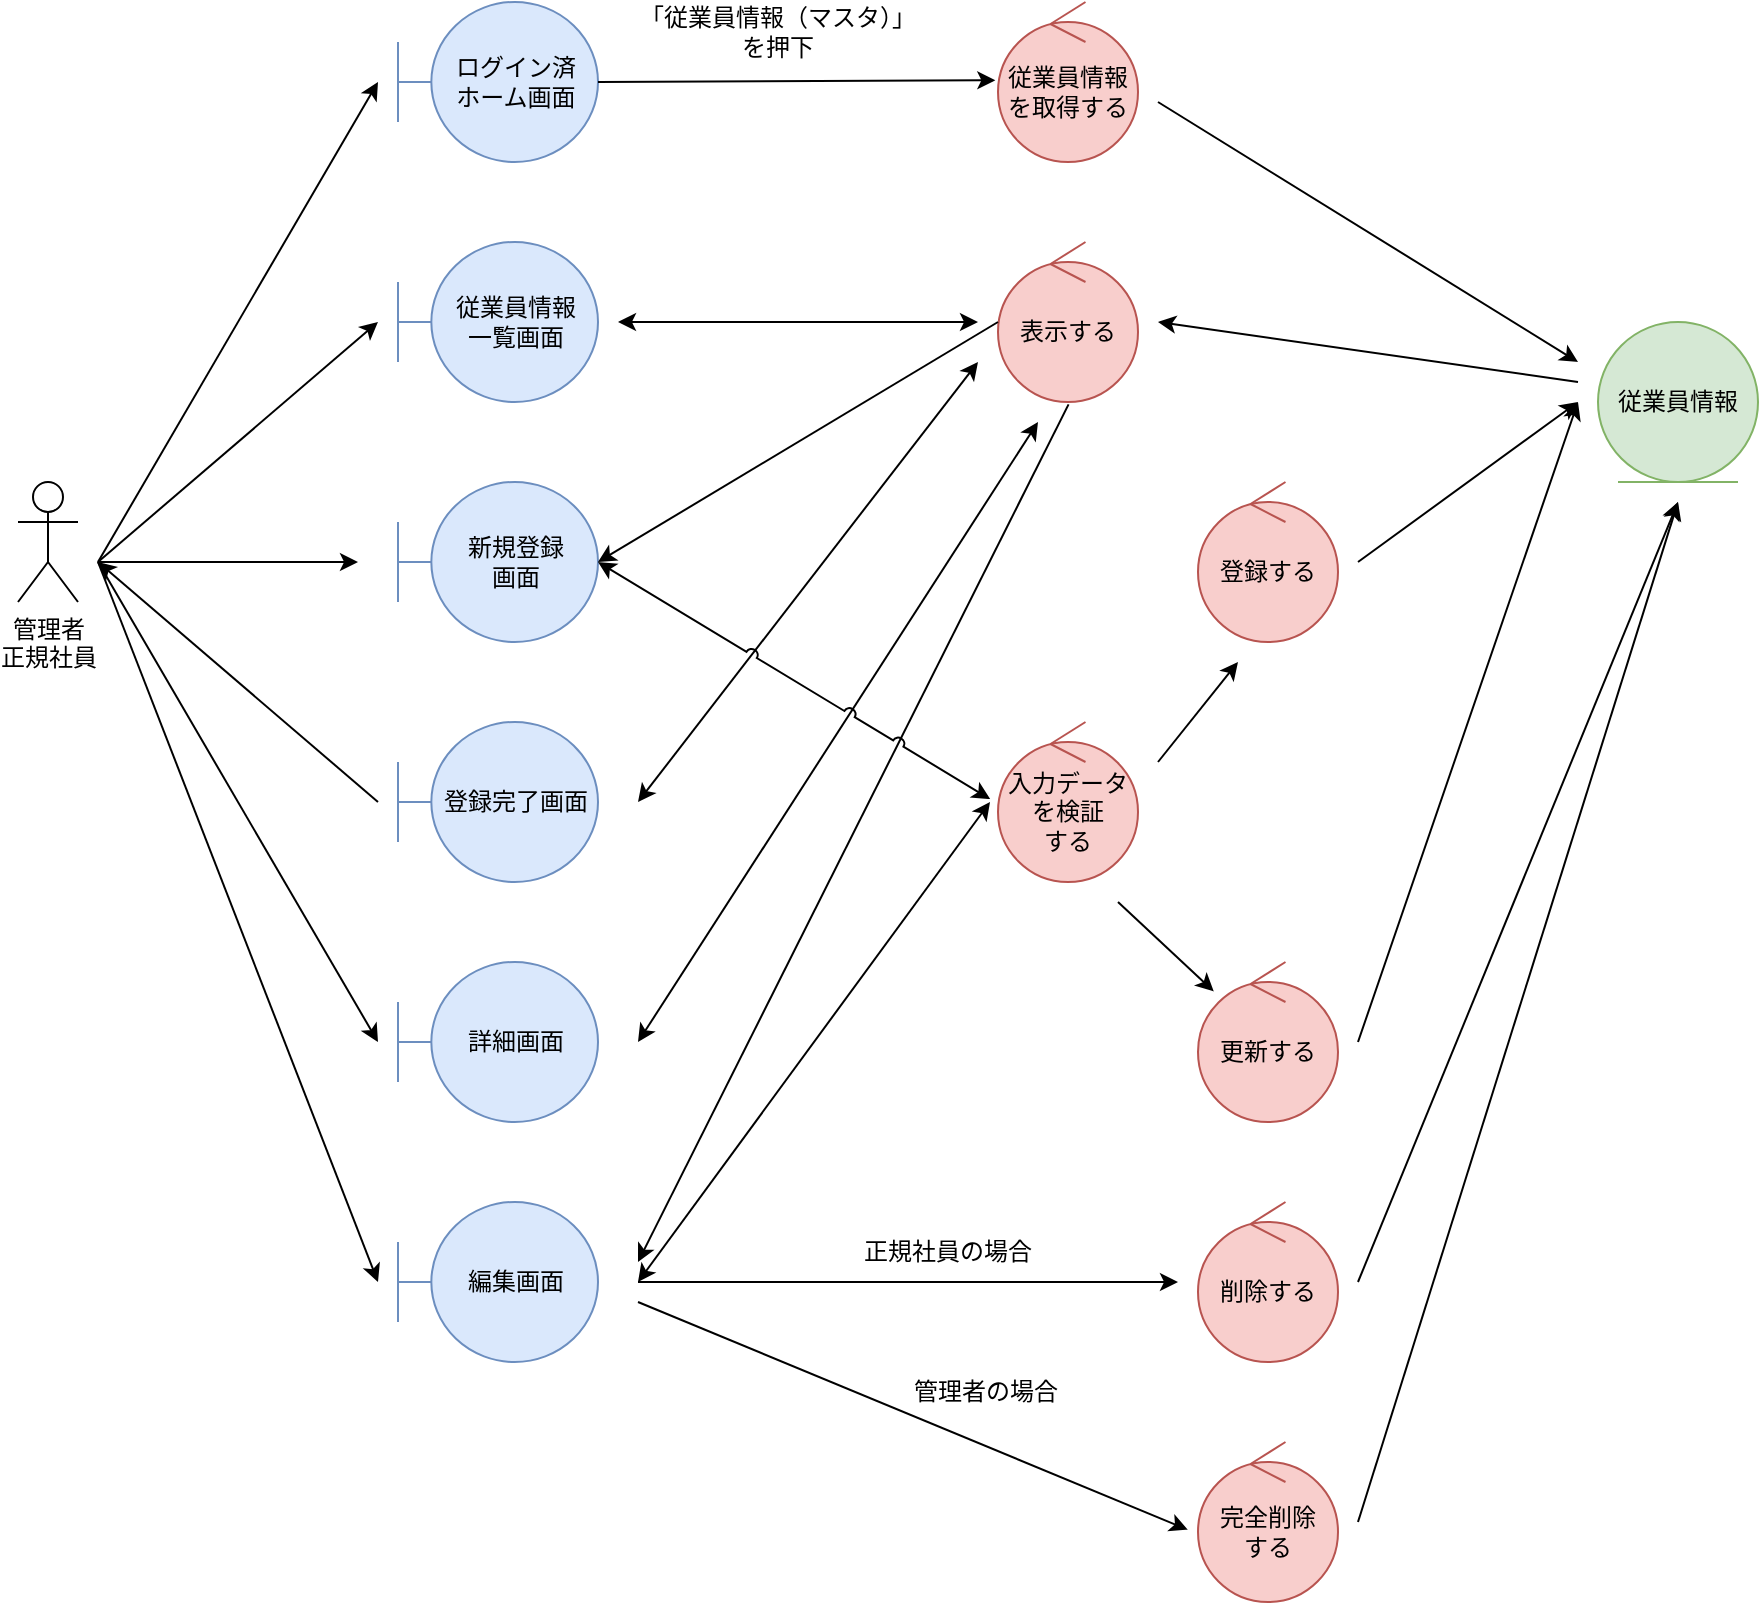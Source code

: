 <mxfile version="15.6.2" type="embed" pages="19">
    <diagram id="iSPzxl_2xVxqQYnBs36q" name="従業員情報管理">
        <mxGraphModel dx="1937" dy="614" grid="1" gridSize="10" guides="1" tooltips="1" connect="1" arrows="1" fold="1" page="1" pageScale="1" pageWidth="827" pageHeight="1169" math="0" shadow="0">
            <root>
                <mxCell id="0"/>
                <mxCell id="1" style="locked=1;" parent="0"/>
                <mxCell id="2" value="管理者&lt;br&gt;正規社員" style="shape=umlActor;verticalLabelPosition=bottom;verticalAlign=top;html=1;" parent="1" vertex="1">
                    <mxGeometry x="-70" y="280" width="30" height="60" as="geometry"/>
                </mxCell>
                <mxCell id="3" value="ログイン済&lt;br&gt;ホーム画面" style="shape=umlBoundary;whiteSpace=wrap;html=1;fillColor=#dae8fc;strokeColor=#6c8ebf;" parent="1" vertex="1">
                    <mxGeometry x="120" y="40" width="100" height="80" as="geometry"/>
                </mxCell>
                <mxCell id="4" value="従業員情報&lt;br&gt;一覧画面" style="shape=umlBoundary;whiteSpace=wrap;html=1;fillColor=#dae8fc;strokeColor=#6c8ebf;" parent="1" vertex="1">
                    <mxGeometry x="120" y="160" width="100" height="80" as="geometry"/>
                </mxCell>
                <mxCell id="5" value="新規登録&lt;br&gt;画面" style="shape=umlBoundary;whiteSpace=wrap;html=1;fillColor=#dae8fc;strokeColor=#6c8ebf;" parent="1" vertex="1">
                    <mxGeometry x="120" y="280" width="100" height="80" as="geometry"/>
                </mxCell>
                <mxCell id="6" value="従業員情報&lt;br&gt;を取得する" style="ellipse;shape=umlControl;whiteSpace=wrap;html=1;fillColor=#f8cecc;strokeColor=#b85450;" parent="1" vertex="1">
                    <mxGeometry x="420" y="40" width="70" height="80" as="geometry"/>
                </mxCell>
                <mxCell id="7" value="従業員情報" style="ellipse;shape=umlEntity;whiteSpace=wrap;html=1;fillColor=#d5e8d4;strokeColor=#82b366;" parent="1" vertex="1">
                    <mxGeometry x="720" y="200" width="80" height="80" as="geometry"/>
                </mxCell>
                <mxCell id="13" value="表示する" style="ellipse;shape=umlControl;whiteSpace=wrap;html=1;fillColor=#f8cecc;strokeColor=#b85450;" parent="1" vertex="1">
                    <mxGeometry x="420" y="160" width="70" height="80" as="geometry"/>
                </mxCell>
                <mxCell id="14" value="登録する" style="ellipse;shape=umlControl;whiteSpace=wrap;html=1;fillColor=#f8cecc;strokeColor=#b85450;" parent="1" vertex="1">
                    <mxGeometry x="520" y="280" width="70" height="80" as="geometry"/>
                </mxCell>
                <mxCell id="18" value="詳細画面" style="shape=umlBoundary;whiteSpace=wrap;html=1;fillColor=#dae8fc;strokeColor=#6c8ebf;" parent="1" vertex="1">
                    <mxGeometry x="120" y="520" width="100" height="80" as="geometry"/>
                </mxCell>
                <mxCell id="19" value="更新する" style="ellipse;shape=umlControl;whiteSpace=wrap;html=1;fillColor=#f8cecc;strokeColor=#b85450;" parent="1" vertex="1">
                    <mxGeometry x="520" y="520" width="70" height="80" as="geometry"/>
                </mxCell>
                <mxCell id="22" value="" style="endArrow=classic;html=1;rounded=0;exitX=1;exitY=0.5;exitDx=0;exitDy=0;exitPerimeter=0;entryX=-0.019;entryY=0.489;entryDx=0;entryDy=0;entryPerimeter=0;" parent="1" source="3" target="6" edge="1">
                    <mxGeometry width="50" height="50" relative="1" as="geometry">
                        <mxPoint x="240" y="80" as="sourcePoint"/>
                        <mxPoint x="400" y="80" as="targetPoint"/>
                    </mxGeometry>
                </mxCell>
                <mxCell id="30" value="" style="endArrow=classic;html=1;rounded=0;entryX=1;entryY=0.5;entryDx=0;entryDy=0;entryPerimeter=0;" parent="1" target="5" edge="1">
                    <mxGeometry width="50" height="50" relative="1" as="geometry">
                        <mxPoint x="420" y="200" as="sourcePoint"/>
                        <mxPoint x="240" y="310" as="targetPoint"/>
                    </mxGeometry>
                </mxCell>
                <mxCell id="47" value="編集画面" style="shape=umlBoundary;whiteSpace=wrap;html=1;fillColor=#dae8fc;strokeColor=#6c8ebf;" parent="1" vertex="1">
                    <mxGeometry x="120" y="640" width="100" height="80" as="geometry"/>
                </mxCell>
                <mxCell id="ZzybReNuPlnDeFbL0gxh-54" value="「従業員情報（マスタ）」&lt;br&gt;を押下" style="text;html=1;strokeColor=none;fillColor=none;align=center;verticalAlign=middle;whiteSpace=wrap;rounded=0;" parent="1" vertex="1">
                    <mxGeometry x="230" y="40" width="160" height="30" as="geometry"/>
                </mxCell>
                <mxCell id="ZzybReNuPlnDeFbL0gxh-55" value="" style="endArrow=classic;html=1;rounded=0;" parent="1" edge="1">
                    <mxGeometry width="50" height="50" relative="1" as="geometry">
                        <mxPoint x="-30" y="320" as="sourcePoint"/>
                        <mxPoint x="110" y="80" as="targetPoint"/>
                    </mxGeometry>
                </mxCell>
                <mxCell id="ZzybReNuPlnDeFbL0gxh-57" value="" style="endArrow=classic;html=1;rounded=0;" parent="1" edge="1">
                    <mxGeometry width="50" height="50" relative="1" as="geometry">
                        <mxPoint x="-30" y="320" as="sourcePoint"/>
                        <mxPoint x="100" y="320" as="targetPoint"/>
                    </mxGeometry>
                </mxCell>
                <mxCell id="ZzybReNuPlnDeFbL0gxh-58" value="" style="endArrow=none;html=1;rounded=0;startArrow=classic;startFill=1;endFill=0;targetPerimeterSpacing=20;strokeWidth=1;sourcePerimeterSpacing=0;jumpSize=6;" parent="1" edge="1">
                    <mxGeometry width="50" height="50" relative="1" as="geometry">
                        <mxPoint x="-30" y="320" as="sourcePoint"/>
                        <mxPoint x="110" y="440" as="targetPoint"/>
                    </mxGeometry>
                </mxCell>
                <mxCell id="ZzybReNuPlnDeFbL0gxh-59" value="" style="endArrow=classic;html=1;rounded=0;" parent="1" edge="1">
                    <mxGeometry width="50" height="50" relative="1" as="geometry">
                        <mxPoint x="-30" y="320" as="sourcePoint"/>
                        <mxPoint x="110" y="560" as="targetPoint"/>
                    </mxGeometry>
                </mxCell>
                <mxCell id="DVjdoILMVo_sqKuuV5fY-52" value="" style="endArrow=classic;html=1;rounded=0;" parent="1" edge="1">
                    <mxGeometry width="50" height="50" relative="1" as="geometry">
                        <mxPoint x="-30" y="320" as="sourcePoint"/>
                        <mxPoint x="110" y="200.0" as="targetPoint"/>
                    </mxGeometry>
                </mxCell>
                <mxCell id="gHfgHg54n4XYzkmyc0fP-52" value="" style="endArrow=classic;startArrow=classic;html=1;rounded=0;" parent="1" edge="1">
                    <mxGeometry width="50" height="50" relative="1" as="geometry">
                        <mxPoint x="230" y="200" as="sourcePoint"/>
                        <mxPoint x="410" y="200" as="targetPoint"/>
                    </mxGeometry>
                </mxCell>
                <mxCell id="C6uqYW7Y-UoQvIZTcMAw-56" value="入力データを検証&lt;br&gt;する" style="ellipse;shape=umlControl;whiteSpace=wrap;html=1;fillColor=#f8cecc;strokeColor=#b85450;" parent="1" vertex="1">
                    <mxGeometry x="420" y="400" width="70" height="80" as="geometry"/>
                </mxCell>
                <mxCell id="kJ-GWj5jG-UgTbR0VbRe-52" value="削&lt;span style=&quot;color: rgba(0 , 0 , 0 , 0) ; font-family: monospace ; font-size: 0px&quot;&gt;%3CmxGraphModel%3E%3Croot%3E%3CmxCell%20id%3D%220%22%2F%3E%3CmxCell%20id%3D%221%22%20parent%3D%220%22%2F%3E%3CmxCell%20id%3D%222%22%20value%3D%22%22%20style%3D%22endArrow%3Dclassic%3Bhtml%3D1%3Brounded%3D0%3B%22%20edge%3D%221%22%20parent%3D%221%22%3E%3CmxGeometry%20width%3D%2250%22%20height%3D%2250%22%20relative%3D%221%22%20as%3D%22geometry%22%3E%3CmxPoint%20x%3D%22600%22%20y%3D%22320%22%20as%3D%22sourcePoint%22%2F%3E%3CmxPoint%20x%3D%22710%22%20y%3D%22250%22%20as%3D%22targetPoint%22%2F%3E%3C%2FmxGeometry%3E%3C%2FmxCell%3E%3C%2Froot%3E%3C%2FmxGraphModel%3E&lt;/span&gt;除する" style="ellipse;shape=umlControl;whiteSpace=wrap;html=1;fillColor=#f8cecc;strokeColor=#b85450;" parent="1" vertex="1">
                    <mxGeometry x="520" y="640" width="70" height="80" as="geometry"/>
                </mxCell>
                <mxCell id="kJ-GWj5jG-UgTbR0VbRe-65" value="" style="endArrow=classic;html=1;rounded=0;" parent="1" edge="1">
                    <mxGeometry width="50" height="50" relative="1" as="geometry">
                        <mxPoint x="500" y="90" as="sourcePoint"/>
                        <mxPoint x="710" y="220" as="targetPoint"/>
                    </mxGeometry>
                </mxCell>
                <mxCell id="5U8HVQcaq0ObK0b3aiE6-47" value="" style="endArrow=classic;html=1;rounded=0;" parent="1" edge="1">
                    <mxGeometry width="50" height="50" relative="1" as="geometry">
                        <mxPoint x="710" y="230" as="sourcePoint"/>
                        <mxPoint x="500" y="200" as="targetPoint"/>
                    </mxGeometry>
                </mxCell>
                <mxCell id="48" value="登録完了画面" style="shape=umlBoundary;whiteSpace=wrap;html=1;fillColor=#dae8fc;strokeColor=#6c8ebf;" parent="1" vertex="1">
                    <mxGeometry x="120" y="400" width="100" height="80" as="geometry"/>
                </mxCell>
                <mxCell id="bnLdfq8bpO9y8gzbrD8U-48" value="" style="endArrow=classic;html=1;rounded=0;" parent="1" edge="1">
                    <mxGeometry width="50" height="50" relative="1" as="geometry">
                        <mxPoint x="-30" y="320" as="sourcePoint"/>
                        <mxPoint x="110" y="680" as="targetPoint"/>
                    </mxGeometry>
                </mxCell>
                <mxCell id="pVjH9O9Lj6ZYsMyOechT-49" value="" style="endArrow=classic;html=1;rounded=0;" parent="1" edge="1">
                    <mxGeometry width="50" height="50" relative="1" as="geometry">
                        <mxPoint x="500" y="420" as="sourcePoint"/>
                        <mxPoint x="540" y="370" as="targetPoint"/>
                    </mxGeometry>
                </mxCell>
                <mxCell id="pVjH9O9Lj6ZYsMyOechT-50" value="" style="endArrow=classic;html=1;rounded=0;" parent="1" edge="1">
                    <mxGeometry width="50" height="50" relative="1" as="geometry">
                        <mxPoint x="600" y="320" as="sourcePoint"/>
                        <mxPoint x="710" y="240" as="targetPoint"/>
                    </mxGeometry>
                </mxCell>
                <mxCell id="pVjH9O9Lj6ZYsMyOechT-51" value="" style="endArrow=classic;startArrow=classic;html=1;rounded=0;" parent="1" edge="1">
                    <mxGeometry width="50" height="50" relative="1" as="geometry">
                        <mxPoint x="240" y="440" as="sourcePoint"/>
                        <mxPoint x="410" y="220" as="targetPoint"/>
                    </mxGeometry>
                </mxCell>
                <mxCell id="pVjH9O9Lj6ZYsMyOechT-54" value="" style="endArrow=classic;startArrow=classic;html=1;rounded=0;" parent="1" edge="1">
                    <mxGeometry width="50" height="50" relative="1" as="geometry">
                        <mxPoint x="240" y="560" as="sourcePoint"/>
                        <mxPoint x="440" y="250" as="targetPoint"/>
                    </mxGeometry>
                </mxCell>
                <mxCell id="pVjH9O9Lj6ZYsMyOechT-55" value="" style="endArrow=classic;html=1;rounded=0;exitX=0.504;exitY=1.015;exitDx=0;exitDy=0;exitPerimeter=0;" parent="1" source="13" edge="1">
                    <mxGeometry width="50" height="50" relative="1" as="geometry">
                        <mxPoint x="450" y="250" as="sourcePoint"/>
                        <mxPoint x="240" y="670" as="targetPoint"/>
                    </mxGeometry>
                </mxCell>
                <mxCell id="pVjH9O9Lj6ZYsMyOechT-56" value="" style="endArrow=classic;html=1;rounded=0;entryX=-0.057;entryY=0.5;entryDx=0;entryDy=0;entryPerimeter=0;startArrow=classic;startFill=1;" parent="1" target="C6uqYW7Y-UoQvIZTcMAw-56" edge="1">
                    <mxGeometry width="50" height="50" relative="1" as="geometry">
                        <mxPoint x="240" y="680" as="sourcePoint"/>
                        <mxPoint x="410" y="450" as="targetPoint"/>
                    </mxGeometry>
                </mxCell>
                <mxCell id="pVjH9O9Lj6ZYsMyOechT-57" value="" style="endArrow=classic;html=1;rounded=0;" parent="1" target="19" edge="1">
                    <mxGeometry width="50" height="50" relative="1" as="geometry">
                        <mxPoint x="480" y="490" as="sourcePoint"/>
                        <mxPoint x="550" y="380" as="targetPoint"/>
                    </mxGeometry>
                </mxCell>
                <mxCell id="pVjH9O9Lj6ZYsMyOechT-58" value="" style="endArrow=classic;html=1;rounded=0;" parent="1" edge="1">
                    <mxGeometry width="50" height="50" relative="1" as="geometry">
                        <mxPoint x="600" y="560" as="sourcePoint"/>
                        <mxPoint x="710" y="240" as="targetPoint"/>
                    </mxGeometry>
                </mxCell>
                <mxCell id="pVjH9O9Lj6ZYsMyOechT-59" value="完全削除&lt;br&gt;する" style="ellipse;shape=umlControl;whiteSpace=wrap;html=1;fillColor=#f8cecc;strokeColor=#b85450;" parent="1" vertex="1">
                    <mxGeometry x="520" y="760" width="70" height="80" as="geometry"/>
                </mxCell>
                <mxCell id="pVjH9O9Lj6ZYsMyOechT-60" value="" style="endArrow=classic;html=1;rounded=0;" parent="1" edge="1">
                    <mxGeometry width="50" height="50" relative="1" as="geometry">
                        <mxPoint x="240" y="680" as="sourcePoint"/>
                        <mxPoint x="510" y="680" as="targetPoint"/>
                    </mxGeometry>
                </mxCell>
                <mxCell id="pVjH9O9Lj6ZYsMyOechT-61" value="" style="endArrow=classic;html=1;rounded=0;entryX=-0.073;entryY=0.548;entryDx=0;entryDy=0;entryPerimeter=0;" parent="1" target="pVjH9O9Lj6ZYsMyOechT-59" edge="1">
                    <mxGeometry width="50" height="50" relative="1" as="geometry">
                        <mxPoint x="240" y="690" as="sourcePoint"/>
                        <mxPoint x="430" y="700" as="targetPoint"/>
                    </mxGeometry>
                </mxCell>
                <mxCell id="pVjH9O9Lj6ZYsMyOechT-62" value="正規社員の場合" style="text;html=1;strokeColor=none;fillColor=none;align=center;verticalAlign=middle;whiteSpace=wrap;rounded=0;" parent="1" vertex="1">
                    <mxGeometry x="340" y="650" width="110" height="30" as="geometry"/>
                </mxCell>
                <mxCell id="pVjH9O9Lj6ZYsMyOechT-63" value="管理者の場合" style="text;html=1;strokeColor=none;fillColor=none;align=center;verticalAlign=middle;whiteSpace=wrap;rounded=0;" parent="1" vertex="1">
                    <mxGeometry x="359" y="720" width="110" height="30" as="geometry"/>
                </mxCell>
                <mxCell id="pVjH9O9Lj6ZYsMyOechT-64" value="" style="endArrow=classic;html=1;rounded=0;" parent="1" edge="1">
                    <mxGeometry width="50" height="50" relative="1" as="geometry">
                        <mxPoint x="600" y="680" as="sourcePoint"/>
                        <mxPoint x="760" y="290" as="targetPoint"/>
                    </mxGeometry>
                </mxCell>
                <mxCell id="pVjH9O9Lj6ZYsMyOechT-65" value="" style="endArrow=classic;html=1;rounded=0;" parent="1" edge="1">
                    <mxGeometry width="50" height="50" relative="1" as="geometry">
                        <mxPoint x="600" y="800" as="sourcePoint"/>
                        <mxPoint x="760" y="290" as="targetPoint"/>
                    </mxGeometry>
                </mxCell>
                <mxCell id="pVjH9O9Lj6ZYsMyOechT-48" value="" style="endArrow=classic;html=1;rounded=0;entryX=-0.056;entryY=0.482;entryDx=0;entryDy=0;entryPerimeter=0;jumpStyle=arc;startArrow=classic;startFill=1;" parent="1" target="C6uqYW7Y-UoQvIZTcMAw-56" edge="1">
                    <mxGeometry width="50" height="50" relative="1" as="geometry">
                        <mxPoint x="220" y="320" as="sourcePoint"/>
                        <mxPoint x="250" y="320" as="targetPoint"/>
                    </mxGeometry>
                </mxCell>
            </root>
        </mxGraphModel>
    </diagram>
    <diagram id="CpNj_ktUT5lcBxkSo7AQ" name="店舗情報管理">
        <mxGraphModel dx="2475" dy="717" grid="1" gridSize="10" guides="1" tooltips="1" connect="1" arrows="1" fold="1" page="1" pageScale="1" pageWidth="827" pageHeight="1169" math="0" shadow="0">
            <root>
                <mxCell id="fTSLs3XvEAHBtL_dvW31-0"/>
                <mxCell id="fTSLs3XvEAHBtL_dvW31-1" style="locked=1;" parent="fTSLs3XvEAHBtL_dvW31-0"/>
                <mxCell id="nW3j3hZvvDRuFMYA7Enu-0" value="管理者" style="shape=umlActor;verticalLabelPosition=bottom;verticalAlign=top;html=1;" parent="fTSLs3XvEAHBtL_dvW31-1" vertex="1">
                    <mxGeometry x="-70" y="280" width="30" height="60" as="geometry"/>
                </mxCell>
                <mxCell id="nW3j3hZvvDRuFMYA7Enu-1" value="ログイン済&lt;br&gt;ホーム画面" style="shape=umlBoundary;whiteSpace=wrap;html=1;fillColor=#dae8fc;strokeColor=#6c8ebf;" parent="fTSLs3XvEAHBtL_dvW31-1" vertex="1">
                    <mxGeometry x="120" y="40" width="100" height="80" as="geometry"/>
                </mxCell>
                <mxCell id="nW3j3hZvvDRuFMYA7Enu-2" value="店舗情報&lt;br&gt;一覧画面" style="shape=umlBoundary;whiteSpace=wrap;html=1;fillColor=#dae8fc;strokeColor=#6c8ebf;" parent="fTSLs3XvEAHBtL_dvW31-1" vertex="1">
                    <mxGeometry x="120" y="160" width="100" height="80" as="geometry"/>
                </mxCell>
                <mxCell id="nW3j3hZvvDRuFMYA7Enu-3" value="新規登録&lt;br&gt;画面" style="shape=umlBoundary;whiteSpace=wrap;html=1;fillColor=#dae8fc;strokeColor=#6c8ebf;" parent="fTSLs3XvEAHBtL_dvW31-1" vertex="1">
                    <mxGeometry x="120" y="280" width="100" height="80" as="geometry"/>
                </mxCell>
                <mxCell id="nW3j3hZvvDRuFMYA7Enu-4" value="店舗情報&lt;br&gt;取得する" style="ellipse;shape=umlControl;whiteSpace=wrap;html=1;fillColor=#f8cecc;strokeColor=#b85450;" parent="fTSLs3XvEAHBtL_dvW31-1" vertex="1">
                    <mxGeometry x="420" y="40" width="70" height="80" as="geometry"/>
                </mxCell>
                <mxCell id="nW3j3hZvvDRuFMYA7Enu-5" value="店舗情報" style="ellipse;shape=umlEntity;whiteSpace=wrap;html=1;fillColor=#d5e8d4;strokeColor=#82b366;" parent="fTSLs3XvEAHBtL_dvW31-1" vertex="1">
                    <mxGeometry x="720" y="200" width="80" height="80" as="geometry"/>
                </mxCell>
                <mxCell id="nW3j3hZvvDRuFMYA7Enu-6" value="表示する" style="ellipse;shape=umlControl;whiteSpace=wrap;html=1;fillColor=#f8cecc;strokeColor=#b85450;" parent="fTSLs3XvEAHBtL_dvW31-1" vertex="1">
                    <mxGeometry x="420" y="160" width="70" height="80" as="geometry"/>
                </mxCell>
                <mxCell id="nW3j3hZvvDRuFMYA7Enu-7" value="登録する" style="ellipse;shape=umlControl;whiteSpace=wrap;html=1;fillColor=#f8cecc;strokeColor=#b85450;" parent="fTSLs3XvEAHBtL_dvW31-1" vertex="1">
                    <mxGeometry x="520" y="280" width="70" height="80" as="geometry"/>
                </mxCell>
                <mxCell id="nW3j3hZvvDRuFMYA7Enu-8" value="詳細画面" style="shape=umlBoundary;whiteSpace=wrap;html=1;fillColor=#dae8fc;strokeColor=#6c8ebf;" parent="fTSLs3XvEAHBtL_dvW31-1" vertex="1">
                    <mxGeometry x="120" y="400" width="100" height="80" as="geometry"/>
                </mxCell>
                <mxCell id="nW3j3hZvvDRuFMYA7Enu-9" value="更新する" style="ellipse;shape=umlControl;whiteSpace=wrap;html=1;fillColor=#f8cecc;strokeColor=#b85450;" parent="fTSLs3XvEAHBtL_dvW31-1" vertex="1">
                    <mxGeometry x="520" y="520" width="70" height="80" as="geometry"/>
                </mxCell>
                <mxCell id="nW3j3hZvvDRuFMYA7Enu-10" value="" style="endArrow=classic;html=1;rounded=0;" parent="fTSLs3XvEAHBtL_dvW31-1" edge="1">
                    <mxGeometry width="50" height="50" relative="1" as="geometry">
                        <mxPoint x="240.0" y="80" as="sourcePoint"/>
                        <mxPoint x="400" y="80" as="targetPoint"/>
                    </mxGeometry>
                </mxCell>
                <mxCell id="nW3j3hZvvDRuFMYA7Enu-11" value="" style="endArrow=classic;html=1;rounded=0;" parent="fTSLs3XvEAHBtL_dvW31-1" edge="1">
                    <mxGeometry width="50" height="50" relative="1" as="geometry">
                        <mxPoint x="410" y="230" as="sourcePoint"/>
                        <mxPoint x="240.0" y="310" as="targetPoint"/>
                    </mxGeometry>
                </mxCell>
                <mxCell id="nW3j3hZvvDRuFMYA7Enu-12" value="編集画面" style="shape=umlBoundary;whiteSpace=wrap;html=1;fillColor=#dae8fc;strokeColor=#6c8ebf;" parent="fTSLs3XvEAHBtL_dvW31-1" vertex="1">
                    <mxGeometry x="120" y="520" width="100" height="80" as="geometry"/>
                </mxCell>
                <mxCell id="nW3j3hZvvDRuFMYA7Enu-13" value="「店舗情報マスタ」&lt;br&gt;を押下" style="text;html=1;strokeColor=none;fillColor=none;align=center;verticalAlign=middle;whiteSpace=wrap;rounded=0;" parent="fTSLs3XvEAHBtL_dvW31-1" vertex="1">
                    <mxGeometry x="260" y="50" width="120" height="30" as="geometry"/>
                </mxCell>
                <mxCell id="nW3j3hZvvDRuFMYA7Enu-14" value="" style="endArrow=classic;html=1;rounded=0;" parent="fTSLs3XvEAHBtL_dvW31-1" edge="1">
                    <mxGeometry width="50" height="50" relative="1" as="geometry">
                        <mxPoint x="-30.0" y="320" as="sourcePoint"/>
                        <mxPoint x="110.0" y="80" as="targetPoint"/>
                    </mxGeometry>
                </mxCell>
                <mxCell id="nW3j3hZvvDRuFMYA7Enu-15" value="" style="endArrow=classic;html=1;rounded=0;" parent="fTSLs3XvEAHBtL_dvW31-1" edge="1">
                    <mxGeometry width="50" height="50" relative="1" as="geometry">
                        <mxPoint x="-30.0" y="320" as="sourcePoint"/>
                        <mxPoint x="100.0" y="320" as="targetPoint"/>
                    </mxGeometry>
                </mxCell>
                <mxCell id="nW3j3hZvvDRuFMYA7Enu-16" value="" style="endArrow=classic;html=1;rounded=0;" parent="fTSLs3XvEAHBtL_dvW31-1" edge="1">
                    <mxGeometry width="50" height="50" relative="1" as="geometry">
                        <mxPoint x="-30.0" y="320" as="sourcePoint"/>
                        <mxPoint x="110.0" y="440" as="targetPoint"/>
                    </mxGeometry>
                </mxCell>
                <mxCell id="nW3j3hZvvDRuFMYA7Enu-17" value="" style="endArrow=classic;html=1;rounded=0;" parent="fTSLs3XvEAHBtL_dvW31-1" edge="1">
                    <mxGeometry width="50" height="50" relative="1" as="geometry">
                        <mxPoint x="-30.0" y="320" as="sourcePoint"/>
                        <mxPoint x="110.0" y="560" as="targetPoint"/>
                    </mxGeometry>
                </mxCell>
                <mxCell id="nW3j3hZvvDRuFMYA7Enu-18" value="" style="endArrow=classic;html=1;rounded=0;" parent="fTSLs3XvEAHBtL_dvW31-1" edge="1">
                    <mxGeometry width="50" height="50" relative="1" as="geometry">
                        <mxPoint x="-30.0" y="320" as="sourcePoint"/>
                        <mxPoint x="110.0" y="200" as="targetPoint"/>
                    </mxGeometry>
                </mxCell>
                <mxCell id="nW3j3hZvvDRuFMYA7Enu-19" value="" style="endArrow=classic;startArrow=classic;html=1;rounded=0;" parent="fTSLs3XvEAHBtL_dvW31-1" edge="1">
                    <mxGeometry width="50" height="50" relative="1" as="geometry">
                        <mxPoint x="240.0" y="200" as="sourcePoint"/>
                        <mxPoint x="400" y="200" as="targetPoint"/>
                    </mxGeometry>
                </mxCell>
                <mxCell id="nW3j3hZvvDRuFMYA7Enu-24" value="入力データ&lt;br&gt;を検証する" style="ellipse;shape=umlControl;whiteSpace=wrap;html=1;fillColor=#f8cecc;strokeColor=#b85450;" parent="fTSLs3XvEAHBtL_dvW31-1" vertex="1">
                    <mxGeometry x="420" y="400" width="70" height="80" as="geometry"/>
                </mxCell>
                <mxCell id="nW3j3hZvvDRuFMYA7Enu-25" value="削除する" style="ellipse;shape=umlControl;whiteSpace=wrap;html=1;fillColor=#f8cecc;strokeColor=#b85450;" parent="fTSLs3XvEAHBtL_dvW31-1" vertex="1">
                    <mxGeometry x="520" y="640" width="70" height="80" as="geometry"/>
                </mxCell>
                <mxCell id="nW3j3hZvvDRuFMYA7Enu-26" value="" style="endArrow=classic;html=1;rounded=0;" parent="fTSLs3XvEAHBtL_dvW31-1" edge="1">
                    <mxGeometry width="50" height="50" relative="1" as="geometry">
                        <mxPoint x="480" y="410" as="sourcePoint"/>
                        <mxPoint x="520" y="360" as="targetPoint"/>
                    </mxGeometry>
                </mxCell>
                <mxCell id="nW3j3hZvvDRuFMYA7Enu-27" value="" style="endArrow=classic;html=1;rounded=0;entryX=0;entryY=0.75;entryDx=0;entryDy=0;entryPerimeter=0;startArrow=classic;startFill=1;" parent="fTSLs3XvEAHBtL_dvW31-1" target="nW3j3hZvvDRuFMYA7Enu-24" edge="1">
                    <mxGeometry width="50" height="50" relative="1" as="geometry">
                        <mxPoint x="240.0" y="560" as="sourcePoint"/>
                        <mxPoint x="410" y="440" as="targetPoint"/>
                    </mxGeometry>
                </mxCell>
                <mxCell id="nW3j3hZvvDRuFMYA7Enu-28" value="" style="endArrow=classic;html=1;rounded=0;" parent="fTSLs3XvEAHBtL_dvW31-1" target="nW3j3hZvvDRuFMYA7Enu-9" edge="1">
                    <mxGeometry width="50" height="50" relative="1" as="geometry">
                        <mxPoint x="490" y="480" as="sourcePoint"/>
                        <mxPoint x="550" y="380" as="targetPoint"/>
                    </mxGeometry>
                </mxCell>
                <mxCell id="nW3j3hZvvDRuFMYA7Enu-29" value="" style="endArrow=classic;html=1;rounded=0;" parent="fTSLs3XvEAHBtL_dvW31-1" edge="1">
                    <mxGeometry width="50" height="50" relative="1" as="geometry">
                        <mxPoint x="600" y="310" as="sourcePoint"/>
                        <mxPoint x="710" y="240" as="targetPoint"/>
                    </mxGeometry>
                </mxCell>
                <mxCell id="nW3j3hZvvDRuFMYA7Enu-30" value="" style="endArrow=classic;html=1;rounded=0;" parent="fTSLs3XvEAHBtL_dvW31-1" source="nW3j3hZvvDRuFMYA7Enu-9" edge="1">
                    <mxGeometry width="50" height="50" relative="1" as="geometry">
                        <mxPoint x="600" y="560" as="sourcePoint"/>
                        <mxPoint x="720" y="290" as="targetPoint"/>
                    </mxGeometry>
                </mxCell>
                <mxCell id="nW3j3hZvvDRuFMYA7Enu-31" value="" style="endArrow=classic;html=1;rounded=0;" parent="fTSLs3XvEAHBtL_dvW31-1" edge="1">
                    <mxGeometry width="50" height="50" relative="1" as="geometry">
                        <mxPoint x="600" y="680" as="sourcePoint"/>
                        <mxPoint x="760" y="290" as="targetPoint"/>
                    </mxGeometry>
                </mxCell>
                <mxCell id="nW3j3hZvvDRuFMYA7Enu-32" value="" style="endArrow=classic;html=1;rounded=0;" parent="fTSLs3XvEAHBtL_dvW31-1" edge="1">
                    <mxGeometry width="50" height="50" relative="1" as="geometry">
                        <mxPoint x="500" y="90" as="sourcePoint"/>
                        <mxPoint x="720" y="210" as="targetPoint"/>
                    </mxGeometry>
                </mxCell>
                <mxCell id="nW3j3hZvvDRuFMYA7Enu-33" value="" style="endArrow=classic;html=1;rounded=0;jumpStyle=none;" parent="fTSLs3XvEAHBtL_dvW31-1" edge="1">
                    <mxGeometry width="50" height="50" relative="1" as="geometry">
                        <mxPoint x="440" y="250" as="sourcePoint"/>
                        <mxPoint x="240.0" y="550" as="targetPoint"/>
                    </mxGeometry>
                </mxCell>
                <mxCell id="nW3j3hZvvDRuFMYA7Enu-34" value="" style="endArrow=classic;startArrow=classic;html=1;rounded=0;jumpStyle=none;" parent="fTSLs3XvEAHBtL_dvW31-1" edge="1">
                    <mxGeometry width="50" height="50" relative="1" as="geometry">
                        <mxPoint x="230.0" y="440" as="sourcePoint"/>
                        <mxPoint x="420" y="250" as="targetPoint"/>
                    </mxGeometry>
                </mxCell>
                <mxCell id="nW3j3hZvvDRuFMYA7Enu-37" value="" style="endArrow=classic;html=1;rounded=0;" parent="fTSLs3XvEAHBtL_dvW31-1" edge="1">
                    <mxGeometry width="50" height="50" relative="1" as="geometry">
                        <mxPoint x="710" y="230" as="sourcePoint"/>
                        <mxPoint x="500" y="200" as="targetPoint"/>
                    </mxGeometry>
                </mxCell>
                <mxCell id="nW3j3hZvvDRuFMYA7Enu-38" value="" style="endArrow=classic;html=1;rounded=0;jumpStyle=arc;startArrow=classic;startFill=1;" parent="fTSLs3XvEAHBtL_dvW31-1" target="nW3j3hZvvDRuFMYA7Enu-24" edge="1">
                    <mxGeometry width="50" height="50" relative="1" as="geometry">
                        <mxPoint x="240.0" y="320" as="sourcePoint"/>
                        <mxPoint x="460" y="320" as="targetPoint"/>
                    </mxGeometry>
                </mxCell>
                <mxCell id="nW3j3hZvvDRuFMYA7Enu-39" value="" style="endArrow=classic;html=1;rounded=0;jumpStyle=arc;" parent="fTSLs3XvEAHBtL_dvW31-1" edge="1">
                    <mxGeometry width="50" height="50" relative="1" as="geometry">
                        <mxPoint x="230.0" y="450" as="sourcePoint"/>
                        <mxPoint x="510" y="680" as="targetPoint"/>
                    </mxGeometry>
                </mxCell>
            </root>
        </mxGraphModel>
    </diagram>
    <diagram id="w_k554iymfJO7y2h8K5w" name="正規非正規ユーザの権限編集">
        <mxGraphModel dx="1816" dy="430" grid="1" gridSize="10" guides="1" tooltips="1" connect="1" arrows="1" fold="1" page="1" pageScale="1" pageWidth="827" pageHeight="1169" math="0" shadow="0">
            <root>
                <mxCell id="ASrqJBNXCCzHL_zLXTTT-0"/>
                <mxCell id="ASrqJBNXCCzHL_zLXTTT-1" style="locked=1;" parent="ASrqJBNXCCzHL_zLXTTT-0"/>
                <mxCell id="bBes3nt63XXIDMHqk0Tu-0" value="管理者" style="shape=umlActor;verticalLabelPosition=bottom;verticalAlign=top;html=1;" parent="ASrqJBNXCCzHL_zLXTTT-1" vertex="1">
                    <mxGeometry x="-70" y="280" width="30" height="60" as="geometry"/>
                </mxCell>
                <mxCell id="bBes3nt63XXIDMHqk0Tu-1" value="ログイン済&lt;br&gt;ホーム画面" style="shape=umlBoundary;whiteSpace=wrap;html=1;fillColor=#dae8fc;strokeColor=#6c8ebf;" parent="ASrqJBNXCCzHL_zLXTTT-1" vertex="1">
                    <mxGeometry x="120" y="120" width="100" height="80" as="geometry"/>
                </mxCell>
                <mxCell id="bBes3nt63XXIDMHqk0Tu-2" value="権限編集&lt;br&gt;画面" style="shape=umlBoundary;whiteSpace=wrap;html=1;fillColor=#dae8fc;strokeColor=#6c8ebf;" parent="ASrqJBNXCCzHL_zLXTTT-1" vertex="1">
                    <mxGeometry x="120" y="440" width="100" height="80" as="geometry"/>
                </mxCell>
                <mxCell id="bBes3nt63XXIDMHqk0Tu-7" value="" style="endArrow=classic;html=1;rounded=0;" parent="ASrqJBNXCCzHL_zLXTTT-1" edge="1">
                    <mxGeometry width="50" height="50" relative="1" as="geometry">
                        <mxPoint x="-30" y="320" as="sourcePoint"/>
                        <mxPoint x="110" y="160" as="targetPoint"/>
                    </mxGeometry>
                </mxCell>
                <mxCell id="bBes3nt63XXIDMHqk0Tu-15" value="「ユーザ権限マスタ」を押下" style="text;html=1;strokeColor=none;fillColor=none;align=center;verticalAlign=middle;whiteSpace=wrap;rounded=0;" parent="ASrqJBNXCCzHL_zLXTTT-1" vertex="1">
                    <mxGeometry x="260" y="120" width="130" height="30" as="geometry"/>
                </mxCell>
                <mxCell id="bBes3nt63XXIDMHqk0Tu-16" value="権限情報を取得する" style="ellipse;shape=umlControl;whiteSpace=wrap;html=1;fillColor=#f8cecc;strokeColor=#b85450;" parent="ASrqJBNXCCzHL_zLXTTT-1" vertex="1">
                    <mxGeometry x="414" y="120" width="70" height="80" as="geometry"/>
                </mxCell>
                <mxCell id="svg3mRwU3nfKlfLp6-p5-1" value="更新する" style="ellipse;shape=umlControl;whiteSpace=wrap;html=1;fillColor=#f8cecc;strokeColor=#b85450;" parent="ASrqJBNXCCzHL_zLXTTT-1" vertex="1">
                    <mxGeometry x="414" y="600" width="70" height="80" as="geometry"/>
                </mxCell>
                <mxCell id="svg3mRwU3nfKlfLp6-p5-2" value="" style="endArrow=classic;html=1;rounded=0;" parent="ASrqJBNXCCzHL_zLXTTT-1" edge="1">
                    <mxGeometry width="50" height="50" relative="1" as="geometry">
                        <mxPoint x="240" y="160" as="sourcePoint"/>
                        <mxPoint x="400" y="160" as="targetPoint"/>
                    </mxGeometry>
                </mxCell>
                <mxCell id="_z_81RZQ63P08kHzEF6Z-0" value="権限情報" style="ellipse;shape=umlEntity;whiteSpace=wrap;html=1;fillColor=#d5e8d4;strokeColor=#82b366;" parent="ASrqJBNXCCzHL_zLXTTT-1" vertex="1">
                    <mxGeometry x="640" y="200" width="80" height="80" as="geometry"/>
                </mxCell>
                <mxCell id="_z_81RZQ63P08kHzEF6Z-1" value="" style="endArrow=classic;html=1;rounded=0;startArrow=classic;startFill=1;" parent="ASrqJBNXCCzHL_zLXTTT-1" edge="1">
                    <mxGeometry width="50" height="50" relative="1" as="geometry">
                        <mxPoint x="500" y="160" as="sourcePoint"/>
                        <mxPoint x="630" y="240" as="targetPoint"/>
                    </mxGeometry>
                </mxCell>
                <mxCell id="IoQcXrIahRn48QSyjaG7-6" value="" style="endArrow=classic;html=1;rounded=0;" parent="ASrqJBNXCCzHL_zLXTTT-1" edge="1">
                    <mxGeometry width="50" height="50" relative="1" as="geometry">
                        <mxPoint x="-30" y="320" as="sourcePoint"/>
                        <mxPoint x="110" y="480" as="targetPoint"/>
                    </mxGeometry>
                </mxCell>
                <mxCell id="lKW3KEL7OACeddSh6zZL-2" value="更新内容を検証する" style="ellipse;shape=umlControl;whiteSpace=wrap;html=1;fillColor=#f8cecc;strokeColor=#b85450;" parent="ASrqJBNXCCzHL_zLXTTT-1" vertex="1">
                    <mxGeometry x="414" y="440" width="70" height="80" as="geometry"/>
                </mxCell>
                <mxCell id="lKW3KEL7OACeddSh6zZL-3" value="" style="endArrow=classic;startArrow=classic;html=1;rounded=0;" parent="ASrqJBNXCCzHL_zLXTTT-1" edge="1">
                    <mxGeometry width="50" height="50" relative="1" as="geometry">
                        <mxPoint x="240" y="480" as="sourcePoint"/>
                        <mxPoint x="400" y="480" as="targetPoint"/>
                    </mxGeometry>
                </mxCell>
                <mxCell id="lKW3KEL7OACeddSh6zZL-4" value="" style="endArrow=classic;html=1;rounded=0;entryX=0.514;entryY=0;entryDx=0;entryDy=0;entryPerimeter=0;" parent="ASrqJBNXCCzHL_zLXTTT-1" target="svg3mRwU3nfKlfLp6-p5-1" edge="1">
                    <mxGeometry width="50" height="50" relative="1" as="geometry">
                        <mxPoint x="450" y="530" as="sourcePoint"/>
                        <mxPoint x="510" y="330" as="targetPoint"/>
                    </mxGeometry>
                </mxCell>
                <mxCell id="lKW3KEL7OACeddSh6zZL-5" value="" style="endArrow=classic;html=1;rounded=0;" parent="ASrqJBNXCCzHL_zLXTTT-1" edge="1">
                    <mxGeometry width="50" height="50" relative="1" as="geometry">
                        <mxPoint x="490" y="640" as="sourcePoint"/>
                        <mxPoint x="630" y="260" as="targetPoint"/>
                    </mxGeometry>
                </mxCell>
                <mxCell id="Fc4FhXwBNCxa6NS3aQgb-0" value="" style="endArrow=classic;html=1;rounded=0;" parent="ASrqJBNXCCzHL_zLXTTT-1" edge="1">
                    <mxGeometry width="50" height="50" relative="1" as="geometry">
                        <mxPoint x="410" y="190" as="sourcePoint"/>
                        <mxPoint x="210" y="430" as="targetPoint"/>
                    </mxGeometry>
                </mxCell>
                <mxCell id="Fc4FhXwBNCxa6NS3aQgb-1" value="選択内容に問題があればエラーメッセージを&lt;br&gt;表示する" style="text;html=1;strokeColor=none;fillColor=none;align=center;verticalAlign=middle;whiteSpace=wrap;rounded=0;" parent="ASrqJBNXCCzHL_zLXTTT-1" vertex="1">
                    <mxGeometry x="250" y="490" width="140" height="30" as="geometry"/>
                </mxCell>
            </root>
        </mxGraphModel>
    </diagram>
    <diagram id="o1we0pB541-lX3KxvMWT" name="従業員情報参照">
        <mxGraphModel dx="1816" dy="430" grid="1" gridSize="10" guides="1" tooltips="1" connect="1" arrows="1" fold="1" page="1" pageScale="1" pageWidth="827" pageHeight="1169" math="0" shadow="0">
            <root>
                <mxCell id="vCAVx6xAhASOeBfDmkAW-0"/>
                <mxCell id="vCAVx6xAhASOeBfDmkAW-1" style="locked=1;" parent="vCAVx6xAhASOeBfDmkAW-0"/>
                <mxCell id="Vfnlr6AHZ-N0M1EPPgbS-0" value="ログイン済&lt;br&gt;ホーム画面" style="shape=umlBoundary;whiteSpace=wrap;html=1;fillColor=#dae8fc;strokeColor=#6c8ebf;" parent="vCAVx6xAhASOeBfDmkAW-1" vertex="1">
                    <mxGeometry x="120" y="120" width="100" height="80" as="geometry"/>
                </mxCell>
                <mxCell id="Vfnlr6AHZ-N0M1EPPgbS-1" value="従業員情報&lt;br&gt;一覧画面" style="shape=umlBoundary;whiteSpace=wrap;html=1;fillColor=#dae8fc;strokeColor=#6c8ebf;" parent="vCAVx6xAhASOeBfDmkAW-1" vertex="1">
                    <mxGeometry x="120" y="280" width="100" height="80" as="geometry"/>
                </mxCell>
                <mxCell id="Vfnlr6AHZ-N0M1EPPgbS-2" value="詳細画面" style="shape=umlBoundary;whiteSpace=wrap;html=1;fillColor=#dae8fc;strokeColor=#6c8ebf;" parent="vCAVx6xAhASOeBfDmkAW-1" vertex="1">
                    <mxGeometry x="120" y="440" width="100" height="80" as="geometry"/>
                </mxCell>
                <mxCell id="Vfnlr6AHZ-N0M1EPPgbS-3" value="" style="endArrow=classic;html=1;rounded=0;" parent="vCAVx6xAhASOeBfDmkAW-1" edge="1">
                    <mxGeometry width="50" height="50" relative="1" as="geometry">
                        <mxPoint x="-30" y="320" as="sourcePoint"/>
                        <mxPoint x="110" y="160" as="targetPoint"/>
                    </mxGeometry>
                </mxCell>
                <mxCell id="Vfnlr6AHZ-N0M1EPPgbS-4" value="" style="endArrow=classic;html=1;rounded=0;" parent="vCAVx6xAhASOeBfDmkAW-1" edge="1">
                    <mxGeometry width="50" height="50" relative="1" as="geometry">
                        <mxPoint x="-30" y="320" as="sourcePoint"/>
                        <mxPoint x="110" y="480" as="targetPoint"/>
                    </mxGeometry>
                </mxCell>
                <mxCell id="Vfnlr6AHZ-N0M1EPPgbS-5" value="「従業員情報」を押下" style="text;html=1;strokeColor=none;fillColor=none;align=center;verticalAlign=middle;whiteSpace=wrap;rounded=0;" parent="vCAVx6xAhASOeBfDmkAW-1" vertex="1">
                    <mxGeometry x="270" y="120" width="90" height="30" as="geometry"/>
                </mxCell>
                <mxCell id="Vfnlr6AHZ-N0M1EPPgbS-6" value="" style="endArrow=classic;html=1;rounded=0;" parent="vCAVx6xAhASOeBfDmkAW-1" edge="1">
                    <mxGeometry width="50" height="50" relative="1" as="geometry">
                        <mxPoint x="-30" y="320" as="sourcePoint"/>
                        <mxPoint x="110" y="320" as="targetPoint"/>
                    </mxGeometry>
                </mxCell>
                <mxCell id="NG94TQrBFLg8W1ztbxbr-0" value="正規社員&lt;br&gt;非正規社員" style="shape=umlActor;verticalLabelPosition=bottom;verticalAlign=top;html=1;" parent="vCAVx6xAhASOeBfDmkAW-1" vertex="1">
                    <mxGeometry x="-70" y="280" width="30" height="60" as="geometry"/>
                </mxCell>
                <mxCell id="SI_BDwgW4Lhpb8TTPr_U-0" value="従業員情報&lt;br&gt;を取得する" style="ellipse;shape=umlControl;whiteSpace=wrap;html=1;fillColor=#f8cecc;strokeColor=#b85450;" parent="vCAVx6xAhASOeBfDmkAW-1" vertex="1">
                    <mxGeometry x="414" y="120" width="70" height="80" as="geometry"/>
                </mxCell>
                <mxCell id="SI_BDwgW4Lhpb8TTPr_U-1" value="表示する" style="ellipse;shape=umlControl;whiteSpace=wrap;html=1;fillColor=#f8cecc;strokeColor=#b85450;" parent="vCAVx6xAhASOeBfDmkAW-1" vertex="1">
                    <mxGeometry x="414" y="280" width="70" height="80" as="geometry"/>
                </mxCell>
                <mxCell id="SI_BDwgW4Lhpb8TTPr_U-3" value="" style="endArrow=classic;html=1;rounded=0;" parent="vCAVx6xAhASOeBfDmkAW-1" edge="1">
                    <mxGeometry width="50" height="50" relative="1" as="geometry">
                        <mxPoint x="240.0" y="160" as="sourcePoint"/>
                        <mxPoint x="400" y="160" as="targetPoint"/>
                    </mxGeometry>
                </mxCell>
                <mxCell id="SI_BDwgW4Lhpb8TTPr_U-5" value="" style="endArrow=classic;html=1;rounded=0;" parent="vCAVx6xAhASOeBfDmkAW-1" edge="1">
                    <mxGeometry width="50" height="50" relative="1" as="geometry">
                        <mxPoint x="400" y="330" as="sourcePoint"/>
                        <mxPoint x="240.0" y="480" as="targetPoint"/>
                    </mxGeometry>
                </mxCell>
                <mxCell id="OHJyPGsI8F6JBdYVeecM-0" value="従業員情報" style="ellipse;shape=umlEntity;whiteSpace=wrap;html=1;fillColor=#d5e8d4;strokeColor=#82b366;" parent="vCAVx6xAhASOeBfDmkAW-1" vertex="1">
                    <mxGeometry x="640" y="200" width="80" height="80" as="geometry"/>
                </mxCell>
                <mxCell id="OHJyPGsI8F6JBdYVeecM-1" value="" style="endArrow=classic;html=1;rounded=0;" parent="vCAVx6xAhASOeBfDmkAW-1" edge="1">
                    <mxGeometry width="50" height="50" relative="1" as="geometry">
                        <mxPoint x="500" y="160" as="sourcePoint"/>
                        <mxPoint x="630" y="240" as="targetPoint"/>
                    </mxGeometry>
                </mxCell>
                <mxCell id="OHJyPGsI8F6JBdYVeecM-2" value="" style="endArrow=classic;html=1;rounded=0;" parent="vCAVx6xAhASOeBfDmkAW-1" edge="1">
                    <mxGeometry width="50" height="50" relative="1" as="geometry">
                        <mxPoint x="630" y="250" as="sourcePoint"/>
                        <mxPoint x="500" y="320" as="targetPoint"/>
                    </mxGeometry>
                </mxCell>
                <mxCell id="AvGeEPQrjgJoGsiPnstD-0" value="" style="endArrow=classic;startArrow=classic;html=1;rounded=0;" parent="vCAVx6xAhASOeBfDmkAW-1" edge="1">
                    <mxGeometry width="50" height="50" relative="1" as="geometry">
                        <mxPoint x="240" y="320" as="sourcePoint"/>
                        <mxPoint x="400" y="320" as="targetPoint"/>
                    </mxGeometry>
                </mxCell>
            </root>
        </mxGraphModel>
    </diagram>
    <diagram id="T3UCkDnLSe7B-hkeW1Hc" name="店舗情報参照">
        <mxGraphModel dx="1816" dy="430" grid="1" gridSize="10" guides="1" tooltips="1" connect="1" arrows="1" fold="1" page="1" pageScale="1" pageWidth="827" pageHeight="1169" math="0" shadow="0">
            <root>
                <mxCell id="dxEq_eG8Xxh_2Hl3lJVE-0"/>
                <mxCell id="dxEq_eG8Xxh_2Hl3lJVE-1" style="locked=1;" parent="dxEq_eG8Xxh_2Hl3lJVE-0"/>
                <mxCell id="uvHnYzWHBnzQ2yUbMlZ--0" value="ログイン済&lt;br&gt;ホーム画面" style="shape=umlBoundary;whiteSpace=wrap;html=1;fillColor=#dae8fc;strokeColor=#6c8ebf;" parent="dxEq_eG8Xxh_2Hl3lJVE-1" vertex="1">
                    <mxGeometry x="120" y="120" width="100" height="80" as="geometry"/>
                </mxCell>
                <mxCell id="uvHnYzWHBnzQ2yUbMlZ--1" value="店舗情報&lt;br&gt;一覧画面" style="shape=umlBoundary;whiteSpace=wrap;html=1;fillColor=#dae8fc;strokeColor=#6c8ebf;" parent="dxEq_eG8Xxh_2Hl3lJVE-1" vertex="1">
                    <mxGeometry x="120" y="280" width="100" height="80" as="geometry"/>
                </mxCell>
                <mxCell id="uvHnYzWHBnzQ2yUbMlZ--2" value="詳細画面" style="shape=umlBoundary;whiteSpace=wrap;html=1;fillColor=#dae8fc;strokeColor=#6c8ebf;" parent="dxEq_eG8Xxh_2Hl3lJVE-1" vertex="1">
                    <mxGeometry x="120" y="440" width="100" height="80" as="geometry"/>
                </mxCell>
                <mxCell id="uvHnYzWHBnzQ2yUbMlZ--3" value="" style="endArrow=classic;html=1;rounded=0;" parent="dxEq_eG8Xxh_2Hl3lJVE-1" edge="1">
                    <mxGeometry width="50" height="50" relative="1" as="geometry">
                        <mxPoint x="-30.0" y="320" as="sourcePoint"/>
                        <mxPoint x="110.0" y="160" as="targetPoint"/>
                    </mxGeometry>
                </mxCell>
                <mxCell id="uvHnYzWHBnzQ2yUbMlZ--4" value="" style="endArrow=classic;html=1;rounded=0;" parent="dxEq_eG8Xxh_2Hl3lJVE-1" edge="1">
                    <mxGeometry width="50" height="50" relative="1" as="geometry">
                        <mxPoint x="-30.0" y="320" as="sourcePoint"/>
                        <mxPoint x="110.0" y="480" as="targetPoint"/>
                    </mxGeometry>
                </mxCell>
                <mxCell id="uvHnYzWHBnzQ2yUbMlZ--5" value="「店舗情報」&lt;br&gt;を押下" style="text;html=1;strokeColor=none;fillColor=none;align=center;verticalAlign=middle;whiteSpace=wrap;rounded=0;" parent="dxEq_eG8Xxh_2Hl3lJVE-1" vertex="1">
                    <mxGeometry x="270" y="120" width="90" height="30" as="geometry"/>
                </mxCell>
                <mxCell id="uvHnYzWHBnzQ2yUbMlZ--6" value="" style="endArrow=classic;html=1;rounded=0;" parent="dxEq_eG8Xxh_2Hl3lJVE-1" edge="1">
                    <mxGeometry width="50" height="50" relative="1" as="geometry">
                        <mxPoint x="-30.0" y="320" as="sourcePoint"/>
                        <mxPoint x="110.0" y="320" as="targetPoint"/>
                    </mxGeometry>
                </mxCell>
                <mxCell id="uvHnYzWHBnzQ2yUbMlZ--7" value="正規社員&lt;br&gt;非正規社員" style="shape=umlActor;verticalLabelPosition=bottom;verticalAlign=top;html=1;" parent="dxEq_eG8Xxh_2Hl3lJVE-1" vertex="1">
                    <mxGeometry x="-70" y="280" width="30" height="60" as="geometry"/>
                </mxCell>
                <mxCell id="uvHnYzWHBnzQ2yUbMlZ--8" value="店舗情報&lt;br&gt;を取得する" style="ellipse;shape=umlControl;whiteSpace=wrap;html=1;fillColor=#f8cecc;strokeColor=#b85450;" parent="dxEq_eG8Xxh_2Hl3lJVE-1" vertex="1">
                    <mxGeometry x="414" y="120" width="70" height="80" as="geometry"/>
                </mxCell>
                <mxCell id="uvHnYzWHBnzQ2yUbMlZ--9" value="表示する" style="ellipse;shape=umlControl;whiteSpace=wrap;html=1;fillColor=#f8cecc;strokeColor=#b85450;" parent="dxEq_eG8Xxh_2Hl3lJVE-1" vertex="1">
                    <mxGeometry x="414" y="280" width="70" height="80" as="geometry"/>
                </mxCell>
                <mxCell id="uvHnYzWHBnzQ2yUbMlZ--10" value="" style="endArrow=classic;html=1;rounded=0;" parent="dxEq_eG8Xxh_2Hl3lJVE-1" edge="1">
                    <mxGeometry width="50" height="50" relative="1" as="geometry">
                        <mxPoint x="240.0" y="160" as="sourcePoint"/>
                        <mxPoint x="400" y="160" as="targetPoint"/>
                    </mxGeometry>
                </mxCell>
                <mxCell id="uvHnYzWHBnzQ2yUbMlZ--12" value="" style="endArrow=classic;html=1;rounded=0;" parent="dxEq_eG8Xxh_2Hl3lJVE-1" edge="1">
                    <mxGeometry width="50" height="50" relative="1" as="geometry">
                        <mxPoint x="400" y="330" as="sourcePoint"/>
                        <mxPoint x="240.0" y="480" as="targetPoint"/>
                    </mxGeometry>
                </mxCell>
                <mxCell id="uvHnYzWHBnzQ2yUbMlZ--13" value="店舗情報" style="ellipse;shape=umlEntity;whiteSpace=wrap;html=1;fillColor=#d5e8d4;strokeColor=#82b366;" parent="dxEq_eG8Xxh_2Hl3lJVE-1" vertex="1">
                    <mxGeometry x="640" y="200" width="80" height="80" as="geometry"/>
                </mxCell>
                <mxCell id="uvHnYzWHBnzQ2yUbMlZ--14" value="" style="endArrow=classic;html=1;rounded=0;" parent="dxEq_eG8Xxh_2Hl3lJVE-1" edge="1">
                    <mxGeometry width="50" height="50" relative="1" as="geometry">
                        <mxPoint x="500" y="160" as="sourcePoint"/>
                        <mxPoint x="630" y="240" as="targetPoint"/>
                    </mxGeometry>
                </mxCell>
                <mxCell id="uvHnYzWHBnzQ2yUbMlZ--15" value="" style="endArrow=classic;html=1;rounded=0;" parent="dxEq_eG8Xxh_2Hl3lJVE-1" edge="1">
                    <mxGeometry width="50" height="50" relative="1" as="geometry">
                        <mxPoint x="630" y="250" as="sourcePoint"/>
                        <mxPoint x="500" y="320" as="targetPoint"/>
                    </mxGeometry>
                </mxCell>
                <mxCell id="Y85mXMhYF-k0RmhAlIZn-0" value="" style="endArrow=classic;startArrow=classic;html=1;rounded=0;" parent="dxEq_eG8Xxh_2Hl3lJVE-1" edge="1">
                    <mxGeometry width="50" height="50" relative="1" as="geometry">
                        <mxPoint x="240" y="320" as="sourcePoint"/>
                        <mxPoint x="400" y="320" as="targetPoint"/>
                    </mxGeometry>
                </mxCell>
            </root>
        </mxGraphModel>
    </diagram>
    <diagram id="q7J2tqKcjkb_hwts1HtD" name="勤務店舗状況管理">
        <mxGraphModel dx="1591" dy="339" grid="1" gridSize="10" guides="1" tooltips="1" connect="1" arrows="1" fold="1" page="1" pageScale="1" pageWidth="827" pageHeight="1169" math="0" shadow="0">
            <root>
                <mxCell id="uPCTpEF2r6n-lkYG-dxw-0"/>
                <mxCell id="uPCTpEF2r6n-lkYG-dxw-1" style="locked=1;" parent="uPCTpEF2r6n-lkYG-dxw-0"/>
                <mxCell id="6tV9xsz2oFO4HKePDE_--0" value="正規社員&lt;br&gt;非正規社員" style="shape=umlActor;verticalLabelPosition=bottom;verticalAlign=top;html=1;" parent="uPCTpEF2r6n-lkYG-dxw-1" vertex="1">
                    <mxGeometry x="-70" y="280" width="30" height="60" as="geometry"/>
                </mxCell>
                <mxCell id="6tV9xsz2oFO4HKePDE_--1" value="ログイン済&lt;br&gt;ホーム画面" style="shape=umlBoundary;whiteSpace=wrap;html=1;fillColor=#dae8fc;strokeColor=#6c8ebf;" parent="uPCTpEF2r6n-lkYG-dxw-1" vertex="1">
                    <mxGeometry x="120" y="120" width="100" height="80" as="geometry"/>
                </mxCell>
                <mxCell id="6tV9xsz2oFO4HKePDE_--2" value="勤務店舗状況&lt;br&gt;画面" style="shape=umlBoundary;whiteSpace=wrap;html=1;fillColor=#dae8fc;strokeColor=#6c8ebf;" parent="uPCTpEF2r6n-lkYG-dxw-1" vertex="1">
                    <mxGeometry x="120" y="280" width="100" height="80" as="geometry"/>
                </mxCell>
                <mxCell id="6tV9xsz2oFO4HKePDE_--4" value="" style="endArrow=classic;html=1;rounded=0;" parent="uPCTpEF2r6n-lkYG-dxw-1" edge="1">
                    <mxGeometry width="50" height="50" relative="1" as="geometry">
                        <mxPoint x="-30.0" y="320" as="sourcePoint"/>
                        <mxPoint x="110.0" y="160" as="targetPoint"/>
                    </mxGeometry>
                </mxCell>
                <mxCell id="6tV9xsz2oFO4HKePDE_--6" value="「勤務店舗状況」&lt;br&gt;を押下" style="text;html=1;strokeColor=none;fillColor=none;align=center;verticalAlign=middle;whiteSpace=wrap;rounded=0;" parent="uPCTpEF2r6n-lkYG-dxw-1" vertex="1">
                    <mxGeometry x="250" y="130" width="150" height="30" as="geometry"/>
                </mxCell>
                <mxCell id="6tV9xsz2oFO4HKePDE_--7" value="勤務店舗&lt;br&gt;状況を&lt;br&gt;取得する" style="ellipse;shape=umlControl;whiteSpace=wrap;html=1;fillColor=#f8cecc;strokeColor=#b85450;" parent="uPCTpEF2r6n-lkYG-dxw-1" vertex="1">
                    <mxGeometry x="414" y="120" width="70" height="80" as="geometry"/>
                </mxCell>
                <mxCell id="6tV9xsz2oFO4HKePDE_--8" value="表示する" style="ellipse;shape=umlControl;whiteSpace=wrap;html=1;fillColor=#f8cecc;strokeColor=#b85450;" parent="uPCTpEF2r6n-lkYG-dxw-1" vertex="1">
                    <mxGeometry x="414" y="280" width="70" height="80" as="geometry"/>
                </mxCell>
                <mxCell id="6tV9xsz2oFO4HKePDE_--9" value="更新する" style="ellipse;shape=umlControl;whiteSpace=wrap;html=1;fillColor=#f8cecc;strokeColor=#b85450;" parent="uPCTpEF2r6n-lkYG-dxw-1" vertex="1">
                    <mxGeometry x="414" y="440" width="70" height="80" as="geometry"/>
                </mxCell>
                <mxCell id="6tV9xsz2oFO4HKePDE_--10" value="" style="endArrow=classic;html=1;rounded=0;startArrow=none;startFill=0;" parent="uPCTpEF2r6n-lkYG-dxw-1" edge="1">
                    <mxGeometry width="50" height="50" relative="1" as="geometry">
                        <mxPoint x="240.0" y="160" as="sourcePoint"/>
                        <mxPoint x="400" y="160" as="targetPoint"/>
                    </mxGeometry>
                </mxCell>
                <mxCell id="6tV9xsz2oFO4HKePDE_--11" value="勤務店舗状況" style="ellipse;shape=umlEntity;whiteSpace=wrap;html=1;fillColor=#d5e8d4;strokeColor=#82b366;" parent="uPCTpEF2r6n-lkYG-dxw-1" vertex="1">
                    <mxGeometry x="640" y="200" width="80" height="80" as="geometry"/>
                </mxCell>
                <mxCell id="6tV9xsz2oFO4HKePDE_--12" value="" style="endArrow=classic;html=1;rounded=0;startArrow=classic;startFill=1;" parent="uPCTpEF2r6n-lkYG-dxw-1" edge="1">
                    <mxGeometry width="50" height="50" relative="1" as="geometry">
                        <mxPoint x="500" y="160" as="sourcePoint"/>
                        <mxPoint x="630" y="240" as="targetPoint"/>
                    </mxGeometry>
                </mxCell>
                <mxCell id="6tV9xsz2oFO4HKePDE_--13" value="" style="endArrow=classic;html=1;rounded=0;" parent="uPCTpEF2r6n-lkYG-dxw-1" edge="1">
                    <mxGeometry width="50" height="50" relative="1" as="geometry">
                        <mxPoint x="630" y="250" as="sourcePoint"/>
                        <mxPoint x="500" y="320" as="targetPoint"/>
                    </mxGeometry>
                </mxCell>
                <mxCell id="6tV9xsz2oFO4HKePDE_--17" value="" style="endArrow=classic;html=1;rounded=0;" parent="uPCTpEF2r6n-lkYG-dxw-1" edge="1">
                    <mxGeometry width="50" height="50" relative="1" as="geometry">
                        <mxPoint x="490" y="480" as="sourcePoint"/>
                        <mxPoint x="660" y="290" as="targetPoint"/>
                    </mxGeometry>
                </mxCell>
                <mxCell id="6tV9xsz2oFO4HKePDE_--19" value="" style="endArrow=classic;html=1;rounded=0;" parent="uPCTpEF2r6n-lkYG-dxw-1" edge="1">
                    <mxGeometry width="50" height="50" relative="1" as="geometry">
                        <mxPoint x="-30.0" y="320" as="sourcePoint"/>
                        <mxPoint x="110.0" y="320" as="targetPoint"/>
                    </mxGeometry>
                </mxCell>
                <mxCell id="qjsB2trq6p600Mubc1H0-0" value="" style="endArrow=classic;html=1;rounded=0;" parent="uPCTpEF2r6n-lkYG-dxw-1" edge="1">
                    <mxGeometry width="50" height="50" relative="1" as="geometry">
                        <mxPoint x="400" y="320" as="sourcePoint"/>
                        <mxPoint x="240" y="320" as="targetPoint"/>
                    </mxGeometry>
                </mxCell>
                <mxCell id="qjsB2trq6p600Mubc1H0-1" value="" style="endArrow=classic;html=1;rounded=0;" parent="uPCTpEF2r6n-lkYG-dxw-1" edge="1">
                    <mxGeometry width="50" height="50" relative="1" as="geometry">
                        <mxPoint x="240" y="330" as="sourcePoint"/>
                        <mxPoint x="400" y="480" as="targetPoint"/>
                    </mxGeometry>
                </mxCell>
                <mxCell id="qjsB2trq6p600Mubc1H0-2" value="" style="endArrow=none;html=1;rounded=0;startArrow=classic;startFill=1;endFill=0;" parent="uPCTpEF2r6n-lkYG-dxw-1" edge="1">
                    <mxGeometry width="50" height="50" relative="1" as="geometry">
                        <mxPoint x="240" y="170" as="sourcePoint"/>
                        <mxPoint x="400" y="310" as="targetPoint"/>
                    </mxGeometry>
                </mxCell>
            </root>
        </mxGraphModel>
    </diagram>
    <diagram id="u6uAz6le20SeR2MsST6_" name="*従業員情報管理_登録">
<<<<<<< HEAD:各種設計書/3ロバストネス図/従業員情報管理/従業員情報管理.drawio
        <mxGraphModel dx="2236" dy="614" grid="1" gridSize="10" guides="1" tooltips="1" connect="1" arrows="1" fold="1" page="1" pageScale="1" pageWidth="827" pageHeight="1169" math="0" shadow="0">
=======
        <mxGraphModel dx="1591" dy="339" grid="1" gridSize="10" guides="1" tooltips="1" connect="1" arrows="1" fold="1" page="1" pageScale="1" pageWidth="827" pageHeight="1169" math="0" shadow="0">
>>>>>>> 4dbfa44be4367e4ac545b8365b3b2fad1e4eb461:各種設計書/3ロバストネス図/人事情報管理/従業員情報管理.drawio
            <root>
                <mxCell id="iILXsB8xfi0MmqsRtAAt-0"/>
                <mxCell id="iILXsB8xfi0MmqsRtAAt-1" parent="iILXsB8xfi0MmqsRtAAt-0"/>
                <mxCell id="iVV9sFGLmm4cfFzs4gUg-1" value="ログイン済&lt;br&gt;ホーム画面" style="shape=umlBoundary;whiteSpace=wrap;html=1;fillColor=#dae8fc;strokeColor=#6c8ebf;" parent="iILXsB8xfi0MmqsRtAAt-1" vertex="1">
                    <mxGeometry x="120" y="40" width="100" height="80" as="geometry"/>
                </mxCell>
                <mxCell id="iVV9sFGLmm4cfFzs4gUg-2" value="従業員情報&lt;br&gt;一覧画面" style="shape=umlBoundary;whiteSpace=wrap;html=1;fillColor=#dae8fc;strokeColor=#6c8ebf;" parent="iILXsB8xfi0MmqsRtAAt-1" vertex="1">
                    <mxGeometry x="120" y="160" width="100" height="80" as="geometry"/>
                </mxCell>
                <mxCell id="iVV9sFGLmm4cfFzs4gUg-4" value="従業員情報&lt;br&gt;を取得する" style="ellipse;shape=umlControl;whiteSpace=wrap;html=1;fillColor=#f8cecc;strokeColor=#b85450;" parent="iILXsB8xfi0MmqsRtAAt-1" vertex="1">
                    <mxGeometry x="420" y="40" width="70" height="80" as="geometry"/>
                </mxCell>
                <mxCell id="iVV9sFGLmm4cfFzs4gUg-10" value="" style="endArrow=classic;html=1;rounded=0;exitX=1;exitY=0.5;exitDx=0;exitDy=0;exitPerimeter=0;entryX=-0.019;entryY=0.489;entryDx=0;entryDy=0;entryPerimeter=0;" parent="iILXsB8xfi0MmqsRtAAt-1" source="iVV9sFGLmm4cfFzs4gUg-1" target="iVV9sFGLmm4cfFzs4gUg-4" edge="1">
                    <mxGeometry width="50" height="50" relative="1" as="geometry">
                        <mxPoint x="240" y="80" as="sourcePoint"/>
                        <mxPoint x="400" y="80" as="targetPoint"/>
                    </mxGeometry>
                </mxCell>
                <mxCell id="iVV9sFGLmm4cfFzs4gUg-13" value="「従業員情報（マスタ）」&lt;br&gt;を押下" style="text;html=1;strokeColor=none;fillColor=none;align=center;verticalAlign=middle;whiteSpace=wrap;rounded=0;" parent="iILXsB8xfi0MmqsRtAAt-1" vertex="1">
                    <mxGeometry x="230" y="40" width="160" height="30" as="geometry"/>
                </mxCell>
                <mxCell id="Xx0VXdKNaW_3ktH_dBKt-0" value="管理者&lt;br&gt;正規社員" style="shape=umlActor;verticalLabelPosition=bottom;verticalAlign=top;html=1;" parent="iILXsB8xfi0MmqsRtAAt-1" vertex="1">
                    <mxGeometry x="-40" y="170" width="30" height="60" as="geometry"/>
                </mxCell>
                <mxCell id="Xx0VXdKNaW_3ktH_dBKt-1" value="新規登録&lt;br&gt;画面" style="shape=umlBoundary;whiteSpace=wrap;html=1;fillColor=#dae8fc;strokeColor=#6c8ebf;" parent="iILXsB8xfi0MmqsRtAAt-1" vertex="1">
                    <mxGeometry x="120" y="280" width="100" height="80" as="geometry"/>
                </mxCell>
                <mxCell id="H5UDgFJsVJjFs0eg-Qf4-0" value="従業員情報" style="ellipse;shape=umlEntity;whiteSpace=wrap;html=1;fillColor=#d5e8d4;strokeColor=#82b366;" parent="iILXsB8xfi0MmqsRtAAt-1" vertex="1">
                    <mxGeometry x="710" y="160" width="80" height="80" as="geometry"/>
                </mxCell>
                <mxCell id="H5UDgFJsVJjFs0eg-Qf4-1" value="" style="endArrow=classic;html=1;rounded=0;exitX=1;exitY=0.5;exitDx=0;exitDy=0;exitPerimeter=0;startArrow=classic;startFill=1;" parent="iILXsB8xfi0MmqsRtAAt-1" edge="1">
                    <mxGeometry width="50" height="50" relative="1" as="geometry">
                        <mxPoint x="511.33" y="79.88" as="sourcePoint"/>
                        <mxPoint x="690" y="200" as="targetPoint"/>
                    </mxGeometry>
                </mxCell>
                <mxCell id="H5UDgFJsVJjFs0eg-Qf4-2" value="" style="endArrow=none;html=1;rounded=0;startArrow=classic;startFill=1;endFill=0;" parent="iILXsB8xfi0MmqsRtAAt-1" edge="1">
                    <mxGeometry width="50" height="50" relative="1" as="geometry">
                        <mxPoint x="230" y="200" as="sourcePoint"/>
                        <mxPoint x="410" y="90" as="targetPoint"/>
                    </mxGeometry>
                </mxCell>
                <mxCell id="H5UDgFJsVJjFs0eg-Qf4-3" value="表示する" style="ellipse;shape=umlControl;whiteSpace=wrap;html=1;fillColor=#f8cecc;strokeColor=#b85450;" parent="iILXsB8xfi0MmqsRtAAt-1" vertex="1">
                    <mxGeometry x="420" y="200" width="70" height="80" as="geometry"/>
                </mxCell>
                <mxCell id="H5UDgFJsVJjFs0eg-Qf4-4" value="" style="endArrow=none;html=1;rounded=0;startArrow=classic;startFill=1;endFill=0;" parent="iILXsB8xfi0MmqsRtAAt-1" edge="1">
                    <mxGeometry width="50" height="50" relative="1" as="geometry">
                        <mxPoint x="410" y="240" as="sourcePoint"/>
                        <mxPoint x="240" y="200" as="targetPoint"/>
                    </mxGeometry>
                </mxCell>
                <mxCell id="H5UDgFJsVJjFs0eg-Qf4-5" value="" style="endArrow=none;html=1;rounded=0;startArrow=classic;startFill=1;endFill=0;" parent="iILXsB8xfi0MmqsRtAAt-1" edge="1">
                    <mxGeometry width="50" height="50" relative="1" as="geometry">
                        <mxPoint x="240" y="320" as="sourcePoint"/>
                        <mxPoint x="410" y="250" as="targetPoint"/>
                    </mxGeometry>
                </mxCell>
                <mxCell id="H5UDgFJsVJjFs0eg-Qf4-6" value="入力データ検証" style="ellipse;shape=umlControl;whiteSpace=wrap;html=1;fillColor=#f8cecc;strokeColor=#b85450;" parent="iILXsB8xfi0MmqsRtAAt-1" vertex="1">
                    <mxGeometry x="420" y="360" width="70" height="80" as="geometry"/>
                </mxCell>
                <mxCell id="H5UDgFJsVJjFs0eg-Qf4-7" value="" style="endArrow=classic;html=1;rounded=0;startArrow=classic;startFill=1;endFill=1;" parent="iILXsB8xfi0MmqsRtAAt-1" edge="1">
                    <mxGeometry width="50" height="50" relative="1" as="geometry">
                        <mxPoint x="400" y="400" as="sourcePoint"/>
                        <mxPoint x="240" y="330" as="targetPoint"/>
                    </mxGeometry>
                </mxCell>
                <mxCell id="H5UDgFJsVJjFs0eg-Qf4-8" value="登録する" style="ellipse;shape=umlControl;whiteSpace=wrap;html=1;fillColor=#f8cecc;strokeColor=#b85450;" parent="iILXsB8xfi0MmqsRtAAt-1" vertex="1">
                    <mxGeometry x="420" y="520" width="70" height="80" as="geometry"/>
                </mxCell>
                <mxCell id="H5UDgFJsVJjFs0eg-Qf4-9" value="" style="endArrow=none;html=1;rounded=0;startArrow=classic;startFill=1;endFill=0;" parent="iILXsB8xfi0MmqsRtAAt-1" source="H5UDgFJsVJjFs0eg-Qf4-8" edge="1">
                    <mxGeometry width="50" height="50" relative="1" as="geometry">
                        <mxPoint x="410" y="410" as="sourcePoint"/>
                        <mxPoint x="455" y="450" as="targetPoint"/>
                    </mxGeometry>
                </mxCell>
                <mxCell id="H5UDgFJsVJjFs0eg-Qf4-10" value="" style="endArrow=none;html=1;rounded=0;startArrow=classic;startFill=1;endFill=0;" parent="iILXsB8xfi0MmqsRtAAt-1" edge="1">
                    <mxGeometry width="50" height="50" relative="1" as="geometry">
                        <mxPoint x="690" y="210" as="sourcePoint"/>
                        <mxPoint x="500" y="560" as="targetPoint"/>
                    </mxGeometry>
                </mxCell>
                <mxCell id="H5UDgFJsVJjFs0eg-Qf4-11" value="データ入力" style="text;html=1;strokeColor=none;fillColor=none;align=center;verticalAlign=middle;whiteSpace=wrap;rounded=0;" parent="iILXsB8xfi0MmqsRtAAt-1" vertex="1">
                    <mxGeometry x="290" y="350" width="160" height="30" as="geometry"/>
                </mxCell>
                <mxCell id="H5UDgFJsVJjFs0eg-Qf4-12" value="「新規登録」&lt;br&gt;を押下" style="text;html=1;strokeColor=none;fillColor=none;align=center;verticalAlign=middle;whiteSpace=wrap;rounded=0;" parent="iILXsB8xfi0MmqsRtAAt-1" vertex="1">
                    <mxGeometry x="270" y="185" width="160" height="30" as="geometry"/>
                </mxCell>
                <mxCell id="H5UDgFJsVJjFs0eg-Qf4-13" value="入力エラー時は&lt;br&gt;エラーメッセージを表示" style="text;html=1;strokeColor=none;fillColor=none;align=center;verticalAlign=middle;whiteSpace=wrap;rounded=0;" parent="iILXsB8xfi0MmqsRtAAt-1" vertex="1">
                    <mxGeometry x="280" y="410" width="160" height="30" as="geometry"/>
                </mxCell>
                <mxCell id="51a1IdMckLsOIh7_EKAz-0" value="登録完了&lt;br&gt;画面" style="shape=umlBoundary;whiteSpace=wrap;html=1;fillColor=#dae8fc;strokeColor=#6c8ebf;" parent="iILXsB8xfi0MmqsRtAAt-1" vertex="1">
                    <mxGeometry x="120" y="480" width="100" height="80" as="geometry"/>
                </mxCell>
                <mxCell id="51a1IdMckLsOIh7_EKAz-3" value="" style="endArrow=none;html=1;rounded=0;startArrow=classic;startFill=1;endFill=0;jumpStyle=arc;" parent="iILXsB8xfi0MmqsRtAAt-1" edge="1">
                    <mxGeometry width="50" height="50" relative="1" as="geometry">
                        <mxPoint x="240" y="520" as="sourcePoint"/>
                        <mxPoint x="440" y="130" as="targetPoint"/>
                    </mxGeometry>
                </mxCell>
                <mxCell id="1CEBwNOvob6zrcQ_kdvh-0" value="" style="endArrow=classic;html=1;rounded=0;" parent="iILXsB8xfi0MmqsRtAAt-1" edge="1">
                    <mxGeometry width="50" height="50" relative="1" as="geometry">
                        <mxPoint y="200" as="sourcePoint"/>
                        <mxPoint x="110" y="80" as="targetPoint"/>
                    </mxGeometry>
                </mxCell>
                <mxCell id="1CEBwNOvob6zrcQ_kdvh-2" value="" style="endArrow=classic;html=1;rounded=0;" parent="iILXsB8xfi0MmqsRtAAt-1" edge="1">
                    <mxGeometry width="50" height="50" relative="1" as="geometry">
                        <mxPoint y="200" as="sourcePoint"/>
                        <mxPoint x="110" y="200" as="targetPoint"/>
                    </mxGeometry>
                </mxCell>
                <mxCell id="1CEBwNOvob6zrcQ_kdvh-3" value="" style="endArrow=classic;html=1;rounded=0;" parent="iILXsB8xfi0MmqsRtAAt-1" edge="1">
                    <mxGeometry width="50" height="50" relative="1" as="geometry">
                        <mxPoint y="200" as="sourcePoint"/>
                        <mxPoint x="110" y="320" as="targetPoint"/>
                    </mxGeometry>
                </mxCell>
                <mxCell id="1CEBwNOvob6zrcQ_kdvh-4" value="" style="endArrow=classic;html=1;rounded=0;" parent="iILXsB8xfi0MmqsRtAAt-1" edge="1">
                    <mxGeometry width="50" height="50" relative="1" as="geometry">
                        <mxPoint y="200" as="sourcePoint"/>
                        <mxPoint x="110" y="520" as="targetPoint"/>
                    </mxGeometry>
                </mxCell>
            </root>
        </mxGraphModel>
    </diagram>
    <diagram id="iKOnc4zgBir_UfPWP5Ad" name="*従業員情報管理_参照">
<<<<<<< HEAD:各種設計書/3ロバストネス図/従業員情報管理/従業員情報管理.drawio
        <mxGraphModel dx="1801" dy="430" grid="1" gridSize="10" guides="1" tooltips="1" connect="1" arrows="1" fold="1" page="1" pageScale="1" pageWidth="827" pageHeight="1169" math="0" shadow="0">
=======
        <mxGraphModel dx="1591" dy="339" grid="1" gridSize="10" guides="1" tooltips="1" connect="1" arrows="1" fold="1" page="1" pageScale="1" pageWidth="827" pageHeight="1169" math="0" shadow="0">
>>>>>>> 4dbfa44be4367e4ac545b8365b3b2fad1e4eb461:各種設計書/3ロバストネス図/人事情報管理/従業員情報管理.drawio
            <root>
                <mxCell id="RgFA7SEQGFGJVd3Gjxhv-0"/>
                <mxCell id="RgFA7SEQGFGJVd3Gjxhv-1" parent="RgFA7SEQGFGJVd3Gjxhv-0"/>
                <mxCell id="b9FObSZ7lppENx-9p5U6-0" value="管理者&lt;br&gt;正規社員" style="shape=umlActor;verticalLabelPosition=bottom;verticalAlign=top;html=1;" parent="RgFA7SEQGFGJVd3Gjxhv-1" vertex="1">
                    <mxGeometry x="-70" y="160" width="30" height="60" as="geometry"/>
                </mxCell>
                <mxCell id="b9FObSZ7lppENx-9p5U6-1" value="ログイン済&lt;br&gt;ホーム画面" style="shape=umlBoundary;whiteSpace=wrap;html=1;fillColor=#dae8fc;strokeColor=#6c8ebf;" parent="RgFA7SEQGFGJVd3Gjxhv-1" vertex="1">
                    <mxGeometry x="120" y="40" width="100" height="80" as="geometry"/>
                </mxCell>
                <mxCell id="b9FObSZ7lppENx-9p5U6-2" value="従業員情報&lt;br&gt;一覧画面" style="shape=umlBoundary;whiteSpace=wrap;html=1;fillColor=#dae8fc;strokeColor=#6c8ebf;" parent="RgFA7SEQGFGJVd3Gjxhv-1" vertex="1">
                    <mxGeometry x="120" y="160" width="100" height="80" as="geometry"/>
                </mxCell>
                <mxCell id="b9FObSZ7lppENx-9p5U6-4" value="従業員情報&lt;br&gt;を取得する" style="ellipse;shape=umlControl;whiteSpace=wrap;html=1;fillColor=#f8cecc;strokeColor=#b85450;" parent="RgFA7SEQGFGJVd3Gjxhv-1" vertex="1">
                    <mxGeometry x="420" y="40" width="70" height="80" as="geometry"/>
                </mxCell>
                <mxCell id="b9FObSZ7lppENx-9p5U6-5" value="従業員情報" style="ellipse;shape=umlEntity;whiteSpace=wrap;html=1;fillColor=#d5e8d4;strokeColor=#82b366;" parent="RgFA7SEQGFGJVd3Gjxhv-1" vertex="1">
                    <mxGeometry x="640" y="120" width="80" height="80" as="geometry"/>
                </mxCell>
                <mxCell id="b9FObSZ7lppENx-9p5U6-6" value="表示する" style="ellipse;shape=umlControl;whiteSpace=wrap;html=1;fillColor=#f8cecc;strokeColor=#b85450;" parent="RgFA7SEQGFGJVd3Gjxhv-1" vertex="1">
                    <mxGeometry x="420" y="210" width="70" height="80" as="geometry"/>
                </mxCell>
                <mxCell id="b9FObSZ7lppENx-9p5U6-8" value="詳細画面" style="shape=umlBoundary;whiteSpace=wrap;html=1;fillColor=#dae8fc;strokeColor=#6c8ebf;" parent="RgFA7SEQGFGJVd3Gjxhv-1" vertex="1">
                    <mxGeometry x="120" y="280" width="100" height="80" as="geometry"/>
                </mxCell>
                <mxCell id="b9FObSZ7lppENx-9p5U6-10" value="" style="endArrow=classic;html=1;rounded=0;exitX=1;exitY=0.5;exitDx=0;exitDy=0;exitPerimeter=0;entryX=-0.019;entryY=0.489;entryDx=0;entryDy=0;entryPerimeter=0;" parent="RgFA7SEQGFGJVd3Gjxhv-1" source="b9FObSZ7lppENx-9p5U6-1" target="b9FObSZ7lppENx-9p5U6-4" edge="1">
                    <mxGeometry width="50" height="50" relative="1" as="geometry">
                        <mxPoint x="240" y="80" as="sourcePoint"/>
                        <mxPoint x="400" y="80" as="targetPoint"/>
                    </mxGeometry>
                </mxCell>
                <mxCell id="b9FObSZ7lppENx-9p5U6-13" value="「従業員情報（マスタ）」&lt;br&gt;を押下" style="text;html=1;strokeColor=none;fillColor=none;align=center;verticalAlign=middle;whiteSpace=wrap;rounded=0;" parent="RgFA7SEQGFGJVd3Gjxhv-1" vertex="1">
                    <mxGeometry x="230" y="40" width="160" height="30" as="geometry"/>
                </mxCell>
                <mxCell id="iBF_0NDYl78pn7MWiQbW-0" value="" style="endArrow=classic;html=1;rounded=0;" parent="RgFA7SEQGFGJVd3Gjxhv-1" edge="1">
                    <mxGeometry width="50" height="50" relative="1" as="geometry">
                        <mxPoint x="410" y="90" as="sourcePoint"/>
                        <mxPoint x="240" y="200" as="targetPoint"/>
                    </mxGeometry>
                </mxCell>
                <mxCell id="iBF_0NDYl78pn7MWiQbW-1" value="" style="endArrow=classic;html=1;rounded=0;" parent="RgFA7SEQGFGJVd3Gjxhv-1" edge="1">
                    <mxGeometry width="50" height="50" relative="1" as="geometry">
                        <mxPoint x="240" y="210" as="sourcePoint"/>
                        <mxPoint x="410" y="260" as="targetPoint"/>
                    </mxGeometry>
                </mxCell>
                <mxCell id="iBF_0NDYl78pn7MWiQbW-2" value="" style="endArrow=classic;html=1;rounded=0;" parent="RgFA7SEQGFGJVd3Gjxhv-1" edge="1">
                    <mxGeometry width="50" height="50" relative="1" as="geometry">
                        <mxPoint x="400" y="270" as="sourcePoint"/>
                        <mxPoint x="240" y="320" as="targetPoint"/>
                    </mxGeometry>
                </mxCell>
                <mxCell id="iBF_0NDYl78pn7MWiQbW-3" value="" style="endArrow=classic;html=1;rounded=0;startArrow=classic;startFill=1;" parent="RgFA7SEQGFGJVd3Gjxhv-1" edge="1">
                    <mxGeometry width="50" height="50" relative="1" as="geometry">
                        <mxPoint x="500" y="80" as="sourcePoint"/>
                        <mxPoint x="620" y="160" as="targetPoint"/>
                    </mxGeometry>
                </mxCell>
                <mxCell id="iSKmAx768jZhNJ01NNSh-0" value="" style="endArrow=classic;html=1;rounded=0;" parent="RgFA7SEQGFGJVd3Gjxhv-1" edge="1">
                    <mxGeometry width="50" height="50" relative="1" as="geometry">
                        <mxPoint x="-30" y="200" as="sourcePoint"/>
                        <mxPoint x="110" y="80" as="targetPoint"/>
                    </mxGeometry>
                </mxCell>
                <mxCell id="iSKmAx768jZhNJ01NNSh-1" value="" style="endArrow=classic;html=1;rounded=0;" parent="RgFA7SEQGFGJVd3Gjxhv-1" edge="1">
                    <mxGeometry width="50" height="50" relative="1" as="geometry">
                        <mxPoint x="-30" y="200" as="sourcePoint"/>
                        <mxPoint x="110" y="200" as="targetPoint"/>
                    </mxGeometry>
                </mxCell>
                <mxCell id="iSKmAx768jZhNJ01NNSh-2" value="" style="endArrow=classic;html=1;rounded=0;" parent="RgFA7SEQGFGJVd3Gjxhv-1" edge="1">
                    <mxGeometry width="50" height="50" relative="1" as="geometry">
                        <mxPoint x="-30" y="200" as="sourcePoint"/>
                        <mxPoint x="110" y="320" as="targetPoint"/>
                    </mxGeometry>
                </mxCell>
            </root>
        </mxGraphModel>
    </diagram>
    <diagram id="IFMydM7Jh42T5aiGVzNp" name="*従業員情報管理_編集">
<<<<<<< HEAD:各種設計書/3ロバストネス図/従業員情報管理/従業員情報管理.drawio
        <mxGraphModel dx="2799" dy="717" grid="1" gridSize="10" guides="1" tooltips="1" connect="1" arrows="1" fold="1" page="1" pageScale="1" pageWidth="827" pageHeight="1169" math="0" shadow="0">
=======
        <mxGraphModel dx="1591" dy="339" grid="1" gridSize="10" guides="1" tooltips="1" connect="1" arrows="1" fold="1" page="1" pageScale="1" pageWidth="827" pageHeight="1169" math="0" shadow="0">
>>>>>>> 4dbfa44be4367e4ac545b8365b3b2fad1e4eb461:各種設計書/3ロバストネス図/人事情報管理/従業員情報管理.drawio
            <root>
                <mxCell id="ExiGSukkad4t69l5Ue1t-0"/>
                <mxCell id="ExiGSukkad4t69l5Ue1t-1" parent="ExiGSukkad4t69l5Ue1t-0"/>
                <mxCell id="zMkAjTtJmvqBAtNY7vAl-0" value="管理者&lt;br&gt;正規社員" style="shape=umlActor;verticalLabelPosition=bottom;verticalAlign=top;html=1;" parent="ExiGSukkad4t69l5Ue1t-1" vertex="1">
                    <mxGeometry x="-70" y="160" width="30" height="60" as="geometry"/>
                </mxCell>
                <mxCell id="zMkAjTtJmvqBAtNY7vAl-1" value="ログイン済&lt;br&gt;ホーム画面" style="shape=umlBoundary;whiteSpace=wrap;html=1;fillColor=#dae8fc;strokeColor=#6c8ebf;" parent="ExiGSukkad4t69l5Ue1t-1" vertex="1">
                    <mxGeometry x="120" y="40" width="100" height="80" as="geometry"/>
                </mxCell>
                <mxCell id="zMkAjTtJmvqBAtNY7vAl-2" value="従業員情報&lt;br&gt;一覧画面" style="shape=umlBoundary;whiteSpace=wrap;html=1;fillColor=#dae8fc;strokeColor=#6c8ebf;" parent="ExiGSukkad4t69l5Ue1t-1" vertex="1">
                    <mxGeometry x="120" y="160" width="100" height="80" as="geometry"/>
                </mxCell>
                <mxCell id="zMkAjTtJmvqBAtNY7vAl-3" value="従業員情報&lt;br&gt;を取得する" style="ellipse;shape=umlControl;whiteSpace=wrap;html=1;fillColor=#f8cecc;strokeColor=#b85450;" parent="ExiGSukkad4t69l5Ue1t-1" vertex="1">
                    <mxGeometry x="420" y="40" width="70" height="80" as="geometry"/>
                </mxCell>
                <mxCell id="zMkAjTtJmvqBAtNY7vAl-4" value="従業員情報" style="ellipse;shape=umlEntity;whiteSpace=wrap;html=1;fillColor=#d5e8d4;strokeColor=#82b366;" parent="ExiGSukkad4t69l5Ue1t-1" vertex="1">
                    <mxGeometry x="640" y="120" width="80" height="80" as="geometry"/>
                </mxCell>
                <mxCell id="zMkAjTtJmvqBAtNY7vAl-5" value="表示する" style="ellipse;shape=umlControl;whiteSpace=wrap;html=1;fillColor=#f8cecc;strokeColor=#b85450;" parent="ExiGSukkad4t69l5Ue1t-1" vertex="1">
                    <mxGeometry x="420" y="210" width="70" height="80" as="geometry"/>
                </mxCell>
                <mxCell id="zMkAjTtJmvqBAtNY7vAl-6" value="詳細画面" style="shape=umlBoundary;whiteSpace=wrap;html=1;fillColor=#dae8fc;strokeColor=#6c8ebf;" parent="ExiGSukkad4t69l5Ue1t-1" vertex="1">
                    <mxGeometry x="120" y="280" width="100" height="80" as="geometry"/>
                </mxCell>
                <mxCell id="zMkAjTtJmvqBAtNY7vAl-7" value="" style="endArrow=classic;html=1;rounded=0;exitX=1;exitY=0.5;exitDx=0;exitDy=0;exitPerimeter=0;entryX=-0.019;entryY=0.489;entryDx=0;entryDy=0;entryPerimeter=0;" parent="ExiGSukkad4t69l5Ue1t-1" source="zMkAjTtJmvqBAtNY7vAl-1" target="zMkAjTtJmvqBAtNY7vAl-3" edge="1">
                    <mxGeometry width="50" height="50" relative="1" as="geometry">
                        <mxPoint x="240" y="80" as="sourcePoint"/>
                        <mxPoint x="400" y="80" as="targetPoint"/>
                    </mxGeometry>
                </mxCell>
                <mxCell id="zMkAjTtJmvqBAtNY7vAl-8" value="「従業員情報（マスタ）」&lt;br&gt;を押下" style="text;html=1;strokeColor=none;fillColor=none;align=center;verticalAlign=middle;whiteSpace=wrap;rounded=0;" parent="ExiGSukkad4t69l5Ue1t-1" vertex="1">
                    <mxGeometry x="230" y="40" width="160" height="30" as="geometry"/>
                </mxCell>
                <mxCell id="zMkAjTtJmvqBAtNY7vAl-9" value="" style="endArrow=classic;html=1;rounded=0;" parent="ExiGSukkad4t69l5Ue1t-1" edge="1">
                    <mxGeometry width="50" height="50" relative="1" as="geometry">
                        <mxPoint x="410" y="90" as="sourcePoint"/>
                        <mxPoint x="240" y="200.0" as="targetPoint"/>
                    </mxGeometry>
                </mxCell>
                <mxCell id="zMkAjTtJmvqBAtNY7vAl-10" value="" style="endArrow=classic;html=1;rounded=0;" parent="ExiGSukkad4t69l5Ue1t-1" edge="1">
                    <mxGeometry width="50" height="50" relative="1" as="geometry">
                        <mxPoint x="240" y="210.0" as="sourcePoint"/>
                        <mxPoint x="410" y="260.0" as="targetPoint"/>
                    </mxGeometry>
                </mxCell>
                <mxCell id="zMkAjTtJmvqBAtNY7vAl-11" value="" style="endArrow=classic;html=1;rounded=0;startArrow=classic;startFill=1;" parent="ExiGSukkad4t69l5Ue1t-1" edge="1">
                    <mxGeometry width="50" height="50" relative="1" as="geometry">
                        <mxPoint x="400" y="270.0" as="sourcePoint"/>
                        <mxPoint x="240" y="320" as="targetPoint"/>
                    </mxGeometry>
                </mxCell>
                <mxCell id="zMkAjTtJmvqBAtNY7vAl-12" value="" style="endArrow=classic;html=1;rounded=0;startArrow=classic;startFill=1;" parent="ExiGSukkad4t69l5Ue1t-1" edge="1">
                    <mxGeometry width="50" height="50" relative="1" as="geometry">
                        <mxPoint x="500" y="80" as="sourcePoint"/>
                        <mxPoint x="620" y="160.0" as="targetPoint"/>
                    </mxGeometry>
                </mxCell>
                <mxCell id="zMkAjTtJmvqBAtNY7vAl-13" value="編集画面" style="shape=umlBoundary;whiteSpace=wrap;html=1;fillColor=#dae8fc;strokeColor=#6c8ebf;" parent="ExiGSukkad4t69l5Ue1t-1" vertex="1">
                    <mxGeometry x="120" y="400" width="100" height="80" as="geometry"/>
                </mxCell>
                <mxCell id="zMkAjTtJmvqBAtNY7vAl-14" value="" style="endArrow=classic;html=1;rounded=0;" parent="ExiGSukkad4t69l5Ue1t-1" edge="1">
                    <mxGeometry width="50" height="50" relative="1" as="geometry">
                        <mxPoint x="410" y="280" as="sourcePoint"/>
                        <mxPoint x="240" y="430" as="targetPoint"/>
                    </mxGeometry>
                </mxCell>
                <mxCell id="E24kyH1PXb0rTUBLA1sa-0" value="入力データ検証" style="ellipse;shape=umlControl;whiteSpace=wrap;html=1;fillColor=#f8cecc;strokeColor=#b85450;" parent="ExiGSukkad4t69l5Ue1t-1" vertex="1">
                    <mxGeometry x="420" y="400" width="70" height="80" as="geometry"/>
                </mxCell>
                <mxCell id="E24kyH1PXb0rTUBLA1sa-1" value="" style="endArrow=classic;html=1;rounded=0;startArrow=classic;startFill=1;" parent="ExiGSukkad4t69l5Ue1t-1" edge="1">
                    <mxGeometry width="50" height="50" relative="1" as="geometry">
                        <mxPoint x="240" y="440" as="sourcePoint"/>
                        <mxPoint x="410" y="440" as="targetPoint"/>
                    </mxGeometry>
                </mxCell>
                <mxCell id="E24kyH1PXb0rTUBLA1sa-2" value="更新する" style="ellipse;shape=umlControl;whiteSpace=wrap;html=1;fillColor=#f8cecc;strokeColor=#b85450;" parent="ExiGSukkad4t69l5Ue1t-1" vertex="1">
                    <mxGeometry x="520" y="520" width="70" height="80" as="geometry"/>
                </mxCell>
                <mxCell id="E24kyH1PXb0rTUBLA1sa-3" value="" style="endArrow=classic;html=1;rounded=0;" parent="ExiGSukkad4t69l5Ue1t-1" target="E24kyH1PXb0rTUBLA1sa-2" edge="1">
                    <mxGeometry width="50" height="50" relative="1" as="geometry">
                        <mxPoint x="490" y="490" as="sourcePoint"/>
                        <mxPoint x="250" y="440" as="targetPoint"/>
                    </mxGeometry>
                </mxCell>
                <mxCell id="E24kyH1PXb0rTUBLA1sa-4" value="" style="endArrow=classic;html=1;rounded=0;" parent="ExiGSukkad4t69l5Ue1t-1" edge="1">
                    <mxGeometry width="50" height="50" relative="1" as="geometry">
                        <mxPoint x="600" y="520" as="sourcePoint"/>
                        <mxPoint x="680" y="210" as="targetPoint"/>
                    </mxGeometry>
                </mxCell>
                <mxCell id="6O8voqG9lKXWtJjwUwCA-0" value="" style="endArrow=classic;html=1;rounded=0;" parent="ExiGSukkad4t69l5Ue1t-1" edge="1">
                    <mxGeometry width="50" height="50" relative="1" as="geometry">
                        <mxPoint x="-30" y="200" as="sourcePoint"/>
                        <mxPoint x="110" y="200" as="targetPoint"/>
                    </mxGeometry>
                </mxCell>
                <mxCell id="6O8voqG9lKXWtJjwUwCA-1" value="" style="endArrow=classic;html=1;rounded=0;" parent="ExiGSukkad4t69l5Ue1t-1" edge="1">
                    <mxGeometry width="50" height="50" relative="1" as="geometry">
                        <mxPoint x="-30" y="200" as="sourcePoint"/>
                        <mxPoint x="110" y="80" as="targetPoint"/>
                    </mxGeometry>
                </mxCell>
                <mxCell id="6O8voqG9lKXWtJjwUwCA-2" value="" style="endArrow=classic;html=1;rounded=0;" parent="ExiGSukkad4t69l5Ue1t-1" edge="1">
                    <mxGeometry width="50" height="50" relative="1" as="geometry">
                        <mxPoint x="-30" y="200" as="sourcePoint"/>
                        <mxPoint x="110" y="320" as="targetPoint"/>
                    </mxGeometry>
                </mxCell>
                <mxCell id="6O8voqG9lKXWtJjwUwCA-3" value="" style="endArrow=classic;html=1;rounded=0;" parent="ExiGSukkad4t69l5Ue1t-1" edge="1">
                    <mxGeometry width="50" height="50" relative="1" as="geometry">
                        <mxPoint x="-30" y="200" as="sourcePoint"/>
                        <mxPoint x="110" y="440" as="targetPoint"/>
                    </mxGeometry>
                </mxCell>
            </root>
        </mxGraphModel>
    </diagram>
    <diagram id="3DgiwX1BnJunymCmlgRd" name="*従業員情報管理_削除">
<<<<<<< HEAD:各種設計書/3ロバストネス図/従業員情報管理/従業員情報管理.drawio
        <mxGraphModel dx="2010" dy="430" grid="1" gridSize="10" guides="1" tooltips="1" connect="1" arrows="1" fold="1" page="1" pageScale="1" pageWidth="827" pageHeight="1169" math="0" shadow="0">
=======
        <mxGraphModel dx="1591" dy="339" grid="1" gridSize="10" guides="1" tooltips="1" connect="1" arrows="1" fold="1" page="1" pageScale="1" pageWidth="827" pageHeight="1169" math="0" shadow="0">
>>>>>>> 4dbfa44be4367e4ac545b8365b3b2fad1e4eb461:各種設計書/3ロバストネス図/人事情報管理/従業員情報管理.drawio
            <root>
                <mxCell id="MctrNSa3Du8lBBgZTMPF-0"/>
                <mxCell id="MctrNSa3Du8lBBgZTMPF-1" parent="MctrNSa3Du8lBBgZTMPF-0"/>
                <mxCell id="NcAlPOHIx38x8bryd92r-0" value="正規社員" style="shape=umlActor;verticalLabelPosition=bottom;verticalAlign=top;html=1;" parent="MctrNSa3Du8lBBgZTMPF-1" vertex="1">
                    <mxGeometry x="-70" y="160" width="30" height="60" as="geometry"/>
                </mxCell>
                <mxCell id="NcAlPOHIx38x8bryd92r-1" value="ログイン済&lt;br&gt;ホーム画面" style="shape=umlBoundary;whiteSpace=wrap;html=1;fillColor=#dae8fc;strokeColor=#6c8ebf;" parent="MctrNSa3Du8lBBgZTMPF-1" vertex="1">
                    <mxGeometry x="120" y="40" width="100" height="80" as="geometry"/>
                </mxCell>
                <mxCell id="NcAlPOHIx38x8bryd92r-2" value="従業員情報&lt;br&gt;一覧画面" style="shape=umlBoundary;whiteSpace=wrap;html=1;fillColor=#dae8fc;strokeColor=#6c8ebf;" parent="MctrNSa3Du8lBBgZTMPF-1" vertex="1">
                    <mxGeometry x="120" y="160" width="100" height="80" as="geometry"/>
                </mxCell>
                <mxCell id="NcAlPOHIx38x8bryd92r-3" value="従業員情報&lt;br&gt;を取得する" style="ellipse;shape=umlControl;whiteSpace=wrap;html=1;fillColor=#f8cecc;strokeColor=#b85450;" parent="MctrNSa3Du8lBBgZTMPF-1" vertex="1">
                    <mxGeometry x="420" y="40" width="70" height="80" as="geometry"/>
                </mxCell>
                <mxCell id="NcAlPOHIx38x8bryd92r-4" value="従業員情報" style="ellipse;shape=umlEntity;whiteSpace=wrap;html=1;fillColor=#d5e8d4;strokeColor=#82b366;" parent="MctrNSa3Du8lBBgZTMPF-1" vertex="1">
                    <mxGeometry x="640" y="120" width="80" height="80" as="geometry"/>
                </mxCell>
                <mxCell id="NcAlPOHIx38x8bryd92r-5" value="表示する" style="ellipse;shape=umlControl;whiteSpace=wrap;html=1;fillColor=#f8cecc;strokeColor=#b85450;" parent="MctrNSa3Du8lBBgZTMPF-1" vertex="1">
                    <mxGeometry x="420" y="210" width="70" height="80" as="geometry"/>
                </mxCell>
                <mxCell id="NcAlPOHIx38x8bryd92r-6" value="詳細画面" style="shape=umlBoundary;whiteSpace=wrap;html=1;fillColor=#dae8fc;strokeColor=#6c8ebf;" parent="MctrNSa3Du8lBBgZTMPF-1" vertex="1">
                    <mxGeometry x="120" y="280" width="100" height="80" as="geometry"/>
                </mxCell>
                <mxCell id="NcAlPOHIx38x8bryd92r-7" value="" style="endArrow=classic;html=1;rounded=0;exitX=1;exitY=0.5;exitDx=0;exitDy=0;exitPerimeter=0;entryX=-0.019;entryY=0.489;entryDx=0;entryDy=0;entryPerimeter=0;" parent="MctrNSa3Du8lBBgZTMPF-1" source="NcAlPOHIx38x8bryd92r-1" target="NcAlPOHIx38x8bryd92r-3" edge="1">
                    <mxGeometry width="50" height="50" relative="1" as="geometry">
                        <mxPoint x="240" y="80" as="sourcePoint"/>
                        <mxPoint x="400" y="80" as="targetPoint"/>
                    </mxGeometry>
                </mxCell>
                <mxCell id="NcAlPOHIx38x8bryd92r-8" value="「従業員情報マスタ」&lt;br&gt;を押下" style="text;html=1;strokeColor=none;fillColor=none;align=center;verticalAlign=middle;whiteSpace=wrap;rounded=0;" parent="MctrNSa3Du8lBBgZTMPF-1" vertex="1">
                    <mxGeometry x="230" y="40" width="160" height="30" as="geometry"/>
                </mxCell>
                <mxCell id="NcAlPOHIx38x8bryd92r-9" value="" style="endArrow=classic;html=1;rounded=0;" parent="MctrNSa3Du8lBBgZTMPF-1" edge="1">
                    <mxGeometry width="50" height="50" relative="1" as="geometry">
                        <mxPoint x="410" y="90" as="sourcePoint"/>
                        <mxPoint x="240" y="200" as="targetPoint"/>
                    </mxGeometry>
                </mxCell>
                <mxCell id="NcAlPOHIx38x8bryd92r-10" value="" style="endArrow=classic;html=1;rounded=0;" parent="MctrNSa3Du8lBBgZTMPF-1" edge="1">
                    <mxGeometry width="50" height="50" relative="1" as="geometry">
                        <mxPoint x="240" y="210" as="sourcePoint"/>
                        <mxPoint x="410" y="260" as="targetPoint"/>
                    </mxGeometry>
                </mxCell>
                <mxCell id="NcAlPOHIx38x8bryd92r-12" value="" style="endArrow=classic;html=1;rounded=0;startArrow=classic;startFill=1;" parent="MctrNSa3Du8lBBgZTMPF-1" edge="1">
                    <mxGeometry width="50" height="50" relative="1" as="geometry">
                        <mxPoint x="500" y="80" as="sourcePoint"/>
                        <mxPoint x="620" y="160.0" as="targetPoint"/>
                    </mxGeometry>
                </mxCell>
                <mxCell id="NcAlPOHIx38x8bryd92r-17" value="削除する" style="ellipse;shape=umlControl;whiteSpace=wrap;html=1;fillColor=#f8cecc;strokeColor=#b85450;" parent="MctrNSa3Du8lBBgZTMPF-1" vertex="1">
                    <mxGeometry x="414" y="360" width="70" height="80" as="geometry"/>
                </mxCell>
                <mxCell id="NcAlPOHIx38x8bryd92r-19" value="" style="endArrow=classic;html=1;rounded=0;" parent="MctrNSa3Du8lBBgZTMPF-1" edge="1">
                    <mxGeometry width="50" height="50" relative="1" as="geometry">
                        <mxPoint x="490" y="400" as="sourcePoint"/>
                        <mxPoint x="680" y="210" as="targetPoint"/>
                    </mxGeometry>
                </mxCell>
                <mxCell id="Ui9jvW3Ol6LZvswqx7Jv-0" value="" style="endArrow=classic;html=1;rounded=0;" parent="MctrNSa3Du8lBBgZTMPF-1" edge="1">
                    <mxGeometry width="50" height="50" relative="1" as="geometry">
                        <mxPoint x="400" y="270" as="sourcePoint"/>
                        <mxPoint x="240" y="320" as="targetPoint"/>
                    </mxGeometry>
                </mxCell>
                <mxCell id="eUKwYThloJHyqjLCLP_I-0" value="" style="endArrow=classic;html=1;rounded=0;" parent="MctrNSa3Du8lBBgZTMPF-1" edge="1">
                    <mxGeometry width="50" height="50" relative="1" as="geometry">
                        <mxPoint x="240" y="330" as="sourcePoint"/>
                        <mxPoint x="400" y="400" as="targetPoint"/>
                    </mxGeometry>
                </mxCell>
                <mxCell id="fs3PRADvwg3qE9e08P4c-0" value="" style="endArrow=classic;html=1;rounded=0;" parent="MctrNSa3Du8lBBgZTMPF-1" edge="1">
                    <mxGeometry width="50" height="50" relative="1" as="geometry">
                        <mxPoint x="-30" y="200" as="sourcePoint"/>
                        <mxPoint x="110" y="200" as="targetPoint"/>
                    </mxGeometry>
                </mxCell>
                <mxCell id="fs3PRADvwg3qE9e08P4c-1" value="" style="endArrow=classic;html=1;rounded=0;" parent="MctrNSa3Du8lBBgZTMPF-1" edge="1">
                    <mxGeometry width="50" height="50" relative="1" as="geometry">
                        <mxPoint x="-30" y="200" as="sourcePoint"/>
                        <mxPoint x="110" y="80" as="targetPoint"/>
                    </mxGeometry>
                </mxCell>
                <mxCell id="fs3PRADvwg3qE9e08P4c-2" value="" style="endArrow=classic;html=1;rounded=0;" parent="MctrNSa3Du8lBBgZTMPF-1" edge="1">
                    <mxGeometry width="50" height="50" relative="1" as="geometry">
                        <mxPoint x="-30" y="200" as="sourcePoint"/>
                        <mxPoint x="110" y="320" as="targetPoint"/>
                    </mxGeometry>
                </mxCell>
            </root>
        </mxGraphModel>
    </diagram>
    <diagram id="q8-iIdnQaGOhImmDq-Hs" name="*従業員情報管理_完全削除">
        <mxGraphModel dx="2010" dy="430" grid="1" gridSize="10" guides="1" tooltips="1" connect="1" arrows="1" fold="1" page="1" pageScale="1" pageWidth="827" pageHeight="1169" math="0" shadow="0">
            <root>
                <mxCell id="FTmizxJ5Uo7_tb_mia2T-0"/>
                <mxCell id="FTmizxJ5Uo7_tb_mia2T-1" parent="FTmizxJ5Uo7_tb_mia2T-0"/>
                <mxCell id="FTmizxJ5Uo7_tb_mia2T-2" value="正規社員" style="shape=umlActor;verticalLabelPosition=bottom;verticalAlign=top;html=1;" parent="FTmizxJ5Uo7_tb_mia2T-1" vertex="1">
                    <mxGeometry x="-70" y="160" width="30" height="60" as="geometry"/>
                </mxCell>
                <mxCell id="FTmizxJ5Uo7_tb_mia2T-3" value="ログイン済&lt;br&gt;ホーム画面" style="shape=umlBoundary;whiteSpace=wrap;html=1;fillColor=#dae8fc;strokeColor=#6c8ebf;" parent="FTmizxJ5Uo7_tb_mia2T-1" vertex="1">
                    <mxGeometry x="120" y="40" width="100" height="80" as="geometry"/>
                </mxCell>
                <mxCell id="FTmizxJ5Uo7_tb_mia2T-4" value="従業員情報&lt;br&gt;一覧画面" style="shape=umlBoundary;whiteSpace=wrap;html=1;fillColor=#dae8fc;strokeColor=#6c8ebf;" parent="FTmizxJ5Uo7_tb_mia2T-1" vertex="1">
                    <mxGeometry x="120" y="160" width="100" height="80" as="geometry"/>
                </mxCell>
                <mxCell id="FTmizxJ5Uo7_tb_mia2T-5" value="従業員情報&lt;br&gt;を取得する" style="ellipse;shape=umlControl;whiteSpace=wrap;html=1;fillColor=#f8cecc;strokeColor=#b85450;" parent="FTmizxJ5Uo7_tb_mia2T-1" vertex="1">
                    <mxGeometry x="420" y="40" width="70" height="80" as="geometry"/>
                </mxCell>
                <mxCell id="FTmizxJ5Uo7_tb_mia2T-6" value="従業員情報" style="ellipse;shape=umlEntity;whiteSpace=wrap;html=1;fillColor=#d5e8d4;strokeColor=#82b366;" parent="FTmizxJ5Uo7_tb_mia2T-1" vertex="1">
                    <mxGeometry x="640" y="120" width="80" height="80" as="geometry"/>
                </mxCell>
                <mxCell id="FTmizxJ5Uo7_tb_mia2T-7" value="表示する" style="ellipse;shape=umlControl;whiteSpace=wrap;html=1;fillColor=#f8cecc;strokeColor=#b85450;" parent="FTmizxJ5Uo7_tb_mia2T-1" vertex="1">
                    <mxGeometry x="420" y="210" width="70" height="80" as="geometry"/>
                </mxCell>
                <mxCell id="FTmizxJ5Uo7_tb_mia2T-8" value="詳細画面" style="shape=umlBoundary;whiteSpace=wrap;html=1;fillColor=#dae8fc;strokeColor=#6c8ebf;" parent="FTmizxJ5Uo7_tb_mia2T-1" vertex="1">
                    <mxGeometry x="120" y="280" width="100" height="80" as="geometry"/>
                </mxCell>
                <mxCell id="FTmizxJ5Uo7_tb_mia2T-9" value="" style="endArrow=classic;html=1;rounded=0;exitX=1;exitY=0.5;exitDx=0;exitDy=0;exitPerimeter=0;entryX=-0.019;entryY=0.489;entryDx=0;entryDy=0;entryPerimeter=0;" parent="FTmizxJ5Uo7_tb_mia2T-1" source="FTmizxJ5Uo7_tb_mia2T-3" target="FTmizxJ5Uo7_tb_mia2T-5" edge="1">
                    <mxGeometry width="50" height="50" relative="1" as="geometry">
                        <mxPoint x="240" y="80" as="sourcePoint"/>
                        <mxPoint x="400" y="80" as="targetPoint"/>
                    </mxGeometry>
                </mxCell>
                <mxCell id="FTmizxJ5Uo7_tb_mia2T-10" value="「従業員情報マスタ」&lt;br&gt;を押下" style="text;html=1;strokeColor=none;fillColor=none;align=center;verticalAlign=middle;whiteSpace=wrap;rounded=0;" parent="FTmizxJ5Uo7_tb_mia2T-1" vertex="1">
                    <mxGeometry x="230" y="40" width="160" height="30" as="geometry"/>
                </mxCell>
                <mxCell id="FTmizxJ5Uo7_tb_mia2T-11" value="" style="endArrow=classic;html=1;rounded=0;" parent="FTmizxJ5Uo7_tb_mia2T-1" edge="1">
                    <mxGeometry width="50" height="50" relative="1" as="geometry">
                        <mxPoint x="410" y="90" as="sourcePoint"/>
                        <mxPoint x="240" y="200" as="targetPoint"/>
                    </mxGeometry>
                </mxCell>
                <mxCell id="FTmizxJ5Uo7_tb_mia2T-12" value="" style="endArrow=classic;html=1;rounded=0;" parent="FTmizxJ5Uo7_tb_mia2T-1" edge="1">
                    <mxGeometry width="50" height="50" relative="1" as="geometry">
                        <mxPoint x="240" y="210" as="sourcePoint"/>
                        <mxPoint x="410" y="260" as="targetPoint"/>
                    </mxGeometry>
                </mxCell>
                <mxCell id="FTmizxJ5Uo7_tb_mia2T-13" value="" style="endArrow=classic;html=1;rounded=0;startArrow=classic;startFill=1;" parent="FTmizxJ5Uo7_tb_mia2T-1" edge="1">
                    <mxGeometry width="50" height="50" relative="1" as="geometry">
                        <mxPoint x="500" y="80" as="sourcePoint"/>
                        <mxPoint x="620" y="160.0" as="targetPoint"/>
                    </mxGeometry>
                </mxCell>
                <mxCell id="FTmizxJ5Uo7_tb_mia2T-14" value="完全削除&lt;br&gt;する" style="ellipse;shape=umlControl;whiteSpace=wrap;html=1;fillColor=#f8cecc;strokeColor=#b85450;" parent="FTmizxJ5Uo7_tb_mia2T-1" vertex="1">
                    <mxGeometry x="414" y="360" width="70" height="80" as="geometry"/>
                </mxCell>
                <mxCell id="FTmizxJ5Uo7_tb_mia2T-15" value="" style="endArrow=classic;html=1;rounded=0;" parent="FTmizxJ5Uo7_tb_mia2T-1" edge="1">
                    <mxGeometry width="50" height="50" relative="1" as="geometry">
                        <mxPoint x="490" y="400" as="sourcePoint"/>
                        <mxPoint x="680" y="210" as="targetPoint"/>
                    </mxGeometry>
                </mxCell>
                <mxCell id="FTmizxJ5Uo7_tb_mia2T-16" value="" style="endArrow=classic;html=1;rounded=0;" parent="FTmizxJ5Uo7_tb_mia2T-1" edge="1">
                    <mxGeometry width="50" height="50" relative="1" as="geometry">
                        <mxPoint x="400" y="270" as="sourcePoint"/>
                        <mxPoint x="240" y="320" as="targetPoint"/>
                    </mxGeometry>
                </mxCell>
                <mxCell id="FTmizxJ5Uo7_tb_mia2T-17" value="" style="endArrow=classic;html=1;rounded=0;" parent="FTmizxJ5Uo7_tb_mia2T-1" edge="1">
                    <mxGeometry width="50" height="50" relative="1" as="geometry">
                        <mxPoint x="240" y="330" as="sourcePoint"/>
                        <mxPoint x="400" y="400" as="targetPoint"/>
                    </mxGeometry>
                </mxCell>
                <mxCell id="J02obl9D4JKI2htGLwr5-0" value="" style="endArrow=classic;html=1;rounded=0;" parent="FTmizxJ5Uo7_tb_mia2T-1" edge="1">
                    <mxGeometry width="50" height="50" relative="1" as="geometry">
                        <mxPoint x="-30" y="200" as="sourcePoint"/>
                        <mxPoint x="110" y="200" as="targetPoint"/>
                    </mxGeometry>
                </mxCell>
                <mxCell id="J02obl9D4JKI2htGLwr5-1" value="" style="endArrow=classic;html=1;rounded=0;" parent="FTmizxJ5Uo7_tb_mia2T-1" edge="1">
                    <mxGeometry width="50" height="50" relative="1" as="geometry">
                        <mxPoint x="-30" y="200" as="sourcePoint"/>
                        <mxPoint x="110" y="80" as="targetPoint"/>
                    </mxGeometry>
                </mxCell>
                <mxCell id="J02obl9D4JKI2htGLwr5-2" value="" style="endArrow=classic;html=1;rounded=0;" parent="FTmizxJ5Uo7_tb_mia2T-1" edge="1">
                    <mxGeometry width="50" height="50" relative="1" as="geometry">
                        <mxPoint x="-30" y="200" as="sourcePoint"/>
                        <mxPoint x="110" y="320" as="targetPoint"/>
                    </mxGeometry>
                </mxCell>
            </root>
        </mxGraphModel>
    </diagram>
    <diagram id="0njrBXwLBZodpT-bwOXG" name="*店舗情報管理_登録">
<<<<<<< HEAD:各種設計書/3ロバストネス図/従業員情報管理/従業員情報管理.drawio
        <mxGraphModel dx="2517" dy="614" grid="1" gridSize="10" guides="1" tooltips="1" connect="1" arrows="1" fold="1" page="1" pageScale="1" pageWidth="827" pageHeight="1169" math="0" shadow="0">
=======
        <mxGraphModel dx="1816" dy="430" grid="1" gridSize="10" guides="1" tooltips="1" connect="1" arrows="1" fold="1" page="1" pageScale="1" pageWidth="827" pageHeight="1169" math="0" shadow="0">
>>>>>>> 4dbfa44be4367e4ac545b8365b3b2fad1e4eb461:各種設計書/3ロバストネス図/人事情報管理/従業員情報管理.drawio
            <root>
                <mxCell id="B2onn0E_DKdJGnS-M1Jf-0"/>
                <mxCell id="B2onn0E_DKdJGnS-M1Jf-1" parent="B2onn0E_DKdJGnS-M1Jf-0"/>
                <mxCell id="Rj_Em5FQ6qEgNJwc6hiV-0" value="ログイン済&lt;br&gt;ホーム画面" style="shape=umlBoundary;whiteSpace=wrap;html=1;fillColor=#dae8fc;strokeColor=#6c8ebf;" parent="B2onn0E_DKdJGnS-M1Jf-1" vertex="1">
                    <mxGeometry x="120" y="40" width="100" height="80" as="geometry"/>
                </mxCell>
                <mxCell id="Rj_Em5FQ6qEgNJwc6hiV-1" value="店舗情報&lt;br&gt;一覧画面" style="shape=umlBoundary;whiteSpace=wrap;html=1;fillColor=#dae8fc;strokeColor=#6c8ebf;" parent="B2onn0E_DKdJGnS-M1Jf-1" vertex="1">
                    <mxGeometry x="120" y="160" width="100" height="80" as="geometry"/>
                </mxCell>
                <mxCell id="Rj_Em5FQ6qEgNJwc6hiV-2" value="店舗情報を取得する" style="ellipse;shape=umlControl;whiteSpace=wrap;html=1;fillColor=#f8cecc;strokeColor=#b85450;" parent="B2onn0E_DKdJGnS-M1Jf-1" vertex="1">
                    <mxGeometry x="420" y="40" width="70" height="80" as="geometry"/>
                </mxCell>
                <mxCell id="Rj_Em5FQ6qEgNJwc6hiV-3" value="" style="endArrow=classic;html=1;rounded=0;exitX=1;exitY=0.5;exitDx=0;exitDy=0;exitPerimeter=0;entryX=-0.019;entryY=0.489;entryDx=0;entryDy=0;entryPerimeter=0;" parent="B2onn0E_DKdJGnS-M1Jf-1" source="Rj_Em5FQ6qEgNJwc6hiV-0" target="Rj_Em5FQ6qEgNJwc6hiV-2" edge="1">
                    <mxGeometry width="50" height="50" relative="1" as="geometry">
                        <mxPoint x="240" y="80" as="sourcePoint"/>
                        <mxPoint x="400" y="80" as="targetPoint"/>
                    </mxGeometry>
                </mxCell>
                <mxCell id="Rj_Em5FQ6qEgNJwc6hiV-4" value="「店舗情報マスタ」&lt;br&gt;を押下" style="text;html=1;strokeColor=none;fillColor=none;align=center;verticalAlign=middle;whiteSpace=wrap;rounded=0;" parent="B2onn0E_DKdJGnS-M1Jf-1" vertex="1">
                    <mxGeometry x="230" y="40" width="160" height="30" as="geometry"/>
                </mxCell>
                <mxCell id="Rj_Em5FQ6qEgNJwc6hiV-5" value="管理者" style="shape=umlActor;verticalLabelPosition=bottom;verticalAlign=top;html=1;" parent="B2onn0E_DKdJGnS-M1Jf-1" vertex="1">
                    <mxGeometry x="-40" y="170" width="30" height="60" as="geometry"/>
                </mxCell>
                <mxCell id="Rj_Em5FQ6qEgNJwc6hiV-6" value="新規登録&lt;br&gt;画面" style="shape=umlBoundary;whiteSpace=wrap;html=1;fillColor=#dae8fc;strokeColor=#6c8ebf;" parent="B2onn0E_DKdJGnS-M1Jf-1" vertex="1">
                    <mxGeometry x="120" y="280" width="100" height="80" as="geometry"/>
                </mxCell>
                <mxCell id="Rj_Em5FQ6qEgNJwc6hiV-7" value="店舗情報" style="ellipse;shape=umlEntity;whiteSpace=wrap;html=1;fillColor=#d5e8d4;strokeColor=#82b366;" parent="B2onn0E_DKdJGnS-M1Jf-1" vertex="1">
                    <mxGeometry x="710" y="160" width="80" height="80" as="geometry"/>
                </mxCell>
                <mxCell id="Rj_Em5FQ6qEgNJwc6hiV-8" value="" style="endArrow=classic;html=1;rounded=0;exitX=1;exitY=0.5;exitDx=0;exitDy=0;exitPerimeter=0;startArrow=classic;startFill=1;" parent="B2onn0E_DKdJGnS-M1Jf-1" edge="1">
                    <mxGeometry width="50" height="50" relative="1" as="geometry">
                        <mxPoint x="511.33" y="79.88" as="sourcePoint"/>
                        <mxPoint x="690" y="200" as="targetPoint"/>
                    </mxGeometry>
                </mxCell>
                <mxCell id="Rj_Em5FQ6qEgNJwc6hiV-9" value="" style="endArrow=none;html=1;rounded=0;startArrow=classic;startFill=1;endFill=0;" parent="B2onn0E_DKdJGnS-M1Jf-1" edge="1">
                    <mxGeometry width="50" height="50" relative="1" as="geometry">
                        <mxPoint x="230" y="200" as="sourcePoint"/>
                        <mxPoint x="410" y="90" as="targetPoint"/>
                    </mxGeometry>
                </mxCell>
                <mxCell id="Rj_Em5FQ6qEgNJwc6hiV-10" value="表示する" style="ellipse;shape=umlControl;whiteSpace=wrap;html=1;fillColor=#f8cecc;strokeColor=#b85450;" parent="B2onn0E_DKdJGnS-M1Jf-1" vertex="1">
                    <mxGeometry x="420" y="200" width="70" height="80" as="geometry"/>
                </mxCell>
                <mxCell id="Rj_Em5FQ6qEgNJwc6hiV-11" value="" style="endArrow=none;html=1;rounded=0;startArrow=classic;startFill=1;endFill=0;" parent="B2onn0E_DKdJGnS-M1Jf-1" edge="1">
                    <mxGeometry width="50" height="50" relative="1" as="geometry">
                        <mxPoint x="410" y="240" as="sourcePoint"/>
                        <mxPoint x="240" y="200" as="targetPoint"/>
                    </mxGeometry>
                </mxCell>
                <mxCell id="Rj_Em5FQ6qEgNJwc6hiV-12" value="" style="endArrow=none;html=1;rounded=0;startArrow=classic;startFill=1;endFill=0;" parent="B2onn0E_DKdJGnS-M1Jf-1" edge="1">
                    <mxGeometry width="50" height="50" relative="1" as="geometry">
                        <mxPoint x="240" y="320" as="sourcePoint"/>
                        <mxPoint x="410" y="250" as="targetPoint"/>
                    </mxGeometry>
                </mxCell>
                <mxCell id="Rj_Em5FQ6qEgNJwc6hiV-13" value="入力データ検証" style="ellipse;shape=umlControl;whiteSpace=wrap;html=1;fillColor=#f8cecc;strokeColor=#b85450;" parent="B2onn0E_DKdJGnS-M1Jf-1" vertex="1">
                    <mxGeometry x="420" y="360" width="70" height="80" as="geometry"/>
                </mxCell>
                <mxCell id="Rj_Em5FQ6qEgNJwc6hiV-14" value="" style="endArrow=classic;html=1;rounded=0;startArrow=classic;startFill=1;endFill=1;" parent="B2onn0E_DKdJGnS-M1Jf-1" edge="1">
                    <mxGeometry width="50" height="50" relative="1" as="geometry">
                        <mxPoint x="400" y="400" as="sourcePoint"/>
                        <mxPoint x="240" y="330" as="targetPoint"/>
                    </mxGeometry>
                </mxCell>
                <mxCell id="Rj_Em5FQ6qEgNJwc6hiV-15" value="登録する" style="ellipse;shape=umlControl;whiteSpace=wrap;html=1;fillColor=#f8cecc;strokeColor=#b85450;" parent="B2onn0E_DKdJGnS-M1Jf-1" vertex="1">
                    <mxGeometry x="420" y="520" width="70" height="80" as="geometry"/>
                </mxCell>
                <mxCell id="Rj_Em5FQ6qEgNJwc6hiV-16" value="" style="endArrow=none;html=1;rounded=0;startArrow=classic;startFill=1;endFill=0;" parent="B2onn0E_DKdJGnS-M1Jf-1" source="Rj_Em5FQ6qEgNJwc6hiV-15" edge="1">
                    <mxGeometry width="50" height="50" relative="1" as="geometry">
                        <mxPoint x="410" y="410" as="sourcePoint"/>
                        <mxPoint x="455" y="450" as="targetPoint"/>
                    </mxGeometry>
                </mxCell>
                <mxCell id="Rj_Em5FQ6qEgNJwc6hiV-17" value="" style="endArrow=none;html=1;rounded=0;startArrow=classic;startFill=1;endFill=0;" parent="B2onn0E_DKdJGnS-M1Jf-1" edge="1">
                    <mxGeometry width="50" height="50" relative="1" as="geometry">
                        <mxPoint x="690" y="210" as="sourcePoint"/>
                        <mxPoint x="500" y="560" as="targetPoint"/>
                    </mxGeometry>
                </mxCell>
                <mxCell id="Rj_Em5FQ6qEgNJwc6hiV-18" value="データ入力" style="text;html=1;strokeColor=none;fillColor=none;align=center;verticalAlign=middle;whiteSpace=wrap;rounded=0;" parent="B2onn0E_DKdJGnS-M1Jf-1" vertex="1">
                    <mxGeometry x="290" y="350" width="160" height="30" as="geometry"/>
                </mxCell>
                <mxCell id="Rj_Em5FQ6qEgNJwc6hiV-19" value="「新規登録」&lt;br&gt;を押下" style="text;html=1;strokeColor=none;fillColor=none;align=center;verticalAlign=middle;whiteSpace=wrap;rounded=0;" parent="B2onn0E_DKdJGnS-M1Jf-1" vertex="1">
                    <mxGeometry x="270" y="185" width="160" height="30" as="geometry"/>
                </mxCell>
                <mxCell id="Rj_Em5FQ6qEgNJwc6hiV-20" value="入力エラー時は&lt;br&gt;エラーメッセージを表示" style="text;html=1;strokeColor=none;fillColor=none;align=center;verticalAlign=middle;whiteSpace=wrap;rounded=0;" parent="B2onn0E_DKdJGnS-M1Jf-1" vertex="1">
                    <mxGeometry x="210" y="380" width="160" height="30" as="geometry"/>
                </mxCell>
<<<<<<< HEAD:各種設計書/3ロバストネス図/従業員情報管理/従業員情報管理.drawio
                <mxCell id="-Z23oWpu5IADky0cIbeO-0" value="" style="endArrow=classic;html=1;rounded=0;" parent="B2onn0E_DKdJGnS-M1Jf-1" edge="1">
=======
                <mxCell id="-Z23oWpu5IADky0cIbeO-0" value="" style="endArrow=classic;html=1;rounded=0;" edge="1" parent="B2onn0E_DKdJGnS-M1Jf-1">
>>>>>>> 4dbfa44be4367e4ac545b8365b3b2fad1e4eb461:各種設計書/3ロバストネス図/人事情報管理/従業員情報管理.drawio
                    <mxGeometry width="50" height="50" relative="1" as="geometry">
                        <mxPoint y="200" as="sourcePoint"/>
                        <mxPoint x="110" y="200" as="targetPoint"/>
                    </mxGeometry>
                </mxCell>
<<<<<<< HEAD:各種設計書/3ロバストネス図/従業員情報管理/従業員情報管理.drawio
                <mxCell id="-Z23oWpu5IADky0cIbeO-1" value="" style="endArrow=classic;html=1;rounded=0;" parent="B2onn0E_DKdJGnS-M1Jf-1" edge="1">
=======
                <mxCell id="-Z23oWpu5IADky0cIbeO-1" value="" style="endArrow=classic;html=1;rounded=0;" edge="1" parent="B2onn0E_DKdJGnS-M1Jf-1">
>>>>>>> 4dbfa44be4367e4ac545b8365b3b2fad1e4eb461:各種設計書/3ロバストネス図/人事情報管理/従業員情報管理.drawio
                    <mxGeometry width="50" height="50" relative="1" as="geometry">
                        <mxPoint y="200" as="sourcePoint"/>
                        <mxPoint x="110" y="320" as="targetPoint"/>
                    </mxGeometry>
                </mxCell>
<<<<<<< HEAD:各種設計書/3ロバストネス図/従業員情報管理/従業員情報管理.drawio
                <mxCell id="-Z23oWpu5IADky0cIbeO-2" value="" style="endArrow=classic;html=1;rounded=0;" parent="B2onn0E_DKdJGnS-M1Jf-1" edge="1">
=======
                <mxCell id="-Z23oWpu5IADky0cIbeO-2" value="" style="endArrow=classic;html=1;rounded=0;" edge="1" parent="B2onn0E_DKdJGnS-M1Jf-1">
>>>>>>> 4dbfa44be4367e4ac545b8365b3b2fad1e4eb461:各種設計書/3ロバストネス図/人事情報管理/従業員情報管理.drawio
                    <mxGeometry width="50" height="50" relative="1" as="geometry">
                        <mxPoint y="200" as="sourcePoint"/>
                        <mxPoint x="110" y="80" as="targetPoint"/>
                    </mxGeometry>
                </mxCell>
            </root>
        </mxGraphModel>
    </diagram>
    <diagram id="SjRwPrIsXA_sPiAEgSe7" name="*店舗情報管理_参照">
<<<<<<< HEAD:各種設計書/3ロバストネス図/従業員情報管理/従業員情報管理.drawio
        <mxGraphModel dx="1813" dy="430" grid="1" gridSize="10" guides="1" tooltips="1" connect="1" arrows="1" fold="1" page="1" pageScale="1" pageWidth="827" pageHeight="1169" math="0" shadow="0">
=======
        <mxGraphModel dx="1591" dy="339" grid="1" gridSize="10" guides="1" tooltips="1" connect="1" arrows="1" fold="1" page="1" pageScale="1" pageWidth="827" pageHeight="1169" math="0" shadow="0">
>>>>>>> 4dbfa44be4367e4ac545b8365b3b2fad1e4eb461:各種設計書/3ロバストネス図/人事情報管理/従業員情報管理.drawio
            <root>
                <mxCell id="0wM4-PDtNf0cweebk43Z-0"/>
                <mxCell id="0wM4-PDtNf0cweebk43Z-1" parent="0wM4-PDtNf0cweebk43Z-0"/>
                <mxCell id="cFLNrdwS17dnv2S3D2eg-0" value="管理者&lt;br&gt;正規社員" style="shape=umlActor;verticalLabelPosition=bottom;verticalAlign=top;html=1;" parent="0wM4-PDtNf0cweebk43Z-1" vertex="1">
                    <mxGeometry x="-70" y="160" width="30" height="60" as="geometry"/>
                </mxCell>
                <mxCell id="cFLNrdwS17dnv2S3D2eg-1" value="ログイン済&lt;br&gt;ホーム画面" style="shape=umlBoundary;whiteSpace=wrap;html=1;fillColor=#dae8fc;strokeColor=#6c8ebf;" parent="0wM4-PDtNf0cweebk43Z-1" vertex="1">
                    <mxGeometry x="120" y="40" width="100" height="80" as="geometry"/>
                </mxCell>
                <mxCell id="cFLNrdwS17dnv2S3D2eg-2" value="店舗情報&lt;br&gt;一覧画面" style="shape=umlBoundary;whiteSpace=wrap;html=1;fillColor=#dae8fc;strokeColor=#6c8ebf;" parent="0wM4-PDtNf0cweebk43Z-1" vertex="1">
                    <mxGeometry x="120" y="160" width="100" height="80" as="geometry"/>
                </mxCell>
                <mxCell id="cFLNrdwS17dnv2S3D2eg-3" value="店舗情報を取得する" style="ellipse;shape=umlControl;whiteSpace=wrap;html=1;fillColor=#f8cecc;strokeColor=#b85450;" parent="0wM4-PDtNf0cweebk43Z-1" vertex="1">
                    <mxGeometry x="420" y="40" width="70" height="80" as="geometry"/>
                </mxCell>
                <mxCell id="cFLNrdwS17dnv2S3D2eg-4" value="店舗情報" style="ellipse;shape=umlEntity;whiteSpace=wrap;html=1;fillColor=#d5e8d4;strokeColor=#82b366;" parent="0wM4-PDtNf0cweebk43Z-1" vertex="1">
                    <mxGeometry x="640" y="120" width="80" height="80" as="geometry"/>
                </mxCell>
                <mxCell id="cFLNrdwS17dnv2S3D2eg-5" value="表示する" style="ellipse;shape=umlControl;whiteSpace=wrap;html=1;fillColor=#f8cecc;strokeColor=#b85450;" parent="0wM4-PDtNf0cweebk43Z-1" vertex="1">
                    <mxGeometry x="420" y="210" width="70" height="80" as="geometry"/>
                </mxCell>
                <mxCell id="cFLNrdwS17dnv2S3D2eg-6" value="詳細画面" style="shape=umlBoundary;whiteSpace=wrap;html=1;fillColor=#dae8fc;strokeColor=#6c8ebf;" parent="0wM4-PDtNf0cweebk43Z-1" vertex="1">
                    <mxGeometry x="120" y="280" width="100" height="80" as="geometry"/>
                </mxCell>
                <mxCell id="cFLNrdwS17dnv2S3D2eg-7" value="" style="endArrow=classic;html=1;rounded=0;exitX=1;exitY=0.5;exitDx=0;exitDy=0;exitPerimeter=0;entryX=-0.019;entryY=0.489;entryDx=0;entryDy=0;entryPerimeter=0;" parent="0wM4-PDtNf0cweebk43Z-1" source="cFLNrdwS17dnv2S3D2eg-1" target="cFLNrdwS17dnv2S3D2eg-3" edge="1">
                    <mxGeometry width="50" height="50" relative="1" as="geometry">
                        <mxPoint x="240" y="80" as="sourcePoint"/>
                        <mxPoint x="400" y="80" as="targetPoint"/>
                    </mxGeometry>
                </mxCell>
                <mxCell id="cFLNrdwS17dnv2S3D2eg-8" value="「店舗情報マスタ」&lt;br&gt;を押下" style="text;html=1;strokeColor=none;fillColor=none;align=center;verticalAlign=middle;whiteSpace=wrap;rounded=0;" parent="0wM4-PDtNf0cweebk43Z-1" vertex="1">
                    <mxGeometry x="230" y="40" width="160" height="30" as="geometry"/>
                </mxCell>
                <mxCell id="cFLNrdwS17dnv2S3D2eg-9" value="" style="endArrow=classic;html=1;rounded=0;" parent="0wM4-PDtNf0cweebk43Z-1" edge="1">
                    <mxGeometry width="50" height="50" relative="1" as="geometry">
                        <mxPoint x="410" y="90" as="sourcePoint"/>
                        <mxPoint x="240" y="200" as="targetPoint"/>
                    </mxGeometry>
                </mxCell>
                <mxCell id="cFLNrdwS17dnv2S3D2eg-10" value="" style="endArrow=classic;html=1;rounded=0;" parent="0wM4-PDtNf0cweebk43Z-1" edge="1">
                    <mxGeometry width="50" height="50" relative="1" as="geometry">
                        <mxPoint x="240" y="210" as="sourcePoint"/>
                        <mxPoint x="410" y="260" as="targetPoint"/>
                    </mxGeometry>
                </mxCell>
                <mxCell id="cFLNrdwS17dnv2S3D2eg-11" value="" style="endArrow=classic;html=1;rounded=0;" parent="0wM4-PDtNf0cweebk43Z-1" edge="1">
                    <mxGeometry width="50" height="50" relative="1" as="geometry">
                        <mxPoint x="400" y="270" as="sourcePoint"/>
                        <mxPoint x="240" y="320" as="targetPoint"/>
                    </mxGeometry>
                </mxCell>
                <mxCell id="cFLNrdwS17dnv2S3D2eg-12" value="" style="endArrow=classic;html=1;rounded=0;startArrow=classic;startFill=1;" parent="0wM4-PDtNf0cweebk43Z-1" edge="1">
                    <mxGeometry width="50" height="50" relative="1" as="geometry">
                        <mxPoint x="500" y="80" as="sourcePoint"/>
                        <mxPoint x="620" y="160" as="targetPoint"/>
                    </mxGeometry>
                </mxCell>
                <mxCell id="LqHnXmeNuNXDJQg0NYT9-0" value="" style="endArrow=classic;html=1;rounded=0;" parent="0wM4-PDtNf0cweebk43Z-1" edge="1">
                    <mxGeometry width="50" height="50" relative="1" as="geometry">
                        <mxPoint x="-30" y="200" as="sourcePoint"/>
                        <mxPoint x="110" y="200" as="targetPoint"/>
                    </mxGeometry>
                </mxCell>
                <mxCell id="LqHnXmeNuNXDJQg0NYT9-1" value="" style="endArrow=classic;html=1;rounded=0;" parent="0wM4-PDtNf0cweebk43Z-1" edge="1">
                    <mxGeometry width="50" height="50" relative="1" as="geometry">
<<<<<<< HEAD:各種設計書/3ロバストネス図/従業員情報管理/従業員情報管理.drawio
                        <mxPoint x="-30" y="200" as="sourcePoint"/>
=======
                        <mxPoint x="-20" y="200" as="sourcePoint"/>
>>>>>>> 4dbfa44be4367e4ac545b8365b3b2fad1e4eb461:各種設計書/3ロバストネス図/人事情報管理/従業員情報管理.drawio
                        <mxPoint x="110" y="320" as="targetPoint"/>
                    </mxGeometry>
                </mxCell>
                <mxCell id="LqHnXmeNuNXDJQg0NYT9-2" value="" style="endArrow=classic;html=1;rounded=0;" parent="0wM4-PDtNf0cweebk43Z-1" edge="1">
                    <mxGeometry width="50" height="50" relative="1" as="geometry">
                        <mxPoint x="-30" y="200" as="sourcePoint"/>
                        <mxPoint x="110" y="80" as="targetPoint"/>
                    </mxGeometry>
                </mxCell>
            </root>
        </mxGraphModel>
    </diagram>
    <diagram id="OAosC6wEdwBd4S2FgjxL" name="*店舗情報管理_編集">
        <mxGraphModel dx="1973" dy="506" grid="1" gridSize="10" guides="1" tooltips="1" connect="1" arrows="1" fold="1" page="1" pageScale="1" pageWidth="827" pageHeight="1169" math="0" shadow="0">
            <root>
                <mxCell id="mYNMvEEZdprbyX6TXufr-0"/>
                <mxCell id="mYNMvEEZdprbyX6TXufr-1" parent="mYNMvEEZdprbyX6TXufr-0"/>
                <mxCell id="Gu77gg3bIoj_smXsPxCx-0" value="管理者" style="shape=umlActor;verticalLabelPosition=bottom;verticalAlign=top;html=1;" parent="mYNMvEEZdprbyX6TXufr-1" vertex="1">
                    <mxGeometry x="-70" y="160" width="30" height="60" as="geometry"/>
                </mxCell>
                <mxCell id="Gu77gg3bIoj_smXsPxCx-1" value="ログイン済&lt;br&gt;ホーム画面" style="shape=umlBoundary;whiteSpace=wrap;html=1;fillColor=#dae8fc;strokeColor=#6c8ebf;" parent="mYNMvEEZdprbyX6TXufr-1" vertex="1">
                    <mxGeometry x="120" y="40" width="100" height="80" as="geometry"/>
                </mxCell>
                <mxCell id="Gu77gg3bIoj_smXsPxCx-2" value="店舗情報&lt;br&gt;一覧画面" style="shape=umlBoundary;whiteSpace=wrap;html=1;fillColor=#dae8fc;strokeColor=#6c8ebf;" parent="mYNMvEEZdprbyX6TXufr-1" vertex="1">
                    <mxGeometry x="120" y="160" width="100" height="80" as="geometry"/>
                </mxCell>
                <mxCell id="Gu77gg3bIoj_smXsPxCx-3" value="店舗情報を取得する" style="ellipse;shape=umlControl;whiteSpace=wrap;html=1;fillColor=#f8cecc;strokeColor=#b85450;" parent="mYNMvEEZdprbyX6TXufr-1" vertex="1">
                    <mxGeometry x="420" y="40" width="70" height="80" as="geometry"/>
                </mxCell>
                <mxCell id="Gu77gg3bIoj_smXsPxCx-4" value="店舗情報" style="ellipse;shape=umlEntity;whiteSpace=wrap;html=1;fillColor=#d5e8d4;strokeColor=#82b366;" parent="mYNMvEEZdprbyX6TXufr-1" vertex="1">
                    <mxGeometry x="640" y="120" width="80" height="80" as="geometry"/>
                </mxCell>
                <mxCell id="Gu77gg3bIoj_smXsPxCx-5" value="表示する" style="ellipse;shape=umlControl;whiteSpace=wrap;html=1;fillColor=#f8cecc;strokeColor=#b85450;" parent="mYNMvEEZdprbyX6TXufr-1" vertex="1">
                    <mxGeometry x="420" y="210" width="70" height="80" as="geometry"/>
                </mxCell>
                <mxCell id="Gu77gg3bIoj_smXsPxCx-6" value="詳細画面" style="shape=umlBoundary;whiteSpace=wrap;html=1;fillColor=#dae8fc;strokeColor=#6c8ebf;" parent="mYNMvEEZdprbyX6TXufr-1" vertex="1">
                    <mxGeometry x="120" y="280" width="100" height="80" as="geometry"/>
                </mxCell>
                <mxCell id="Gu77gg3bIoj_smXsPxCx-7" value="" style="endArrow=classic;html=1;rounded=0;exitX=1;exitY=0.5;exitDx=0;exitDy=0;exitPerimeter=0;entryX=-0.019;entryY=0.489;entryDx=0;entryDy=0;entryPerimeter=0;" parent="mYNMvEEZdprbyX6TXufr-1" source="Gu77gg3bIoj_smXsPxCx-1" target="Gu77gg3bIoj_smXsPxCx-3" edge="1">
                    <mxGeometry width="50" height="50" relative="1" as="geometry">
                        <mxPoint x="240" y="80" as="sourcePoint"/>
                        <mxPoint x="400" y="80" as="targetPoint"/>
                    </mxGeometry>
                </mxCell>
                <mxCell id="Gu77gg3bIoj_smXsPxCx-8" value="「店舗情報マスタ」&lt;br&gt;を押下" style="text;html=1;strokeColor=none;fillColor=none;align=center;verticalAlign=middle;whiteSpace=wrap;rounded=0;" parent="mYNMvEEZdprbyX6TXufr-1" vertex="1">
                    <mxGeometry x="230" y="40" width="160" height="30" as="geometry"/>
                </mxCell>
                <mxCell id="Gu77gg3bIoj_smXsPxCx-9" value="" style="endArrow=classic;html=1;rounded=0;" parent="mYNMvEEZdprbyX6TXufr-1" edge="1">
                    <mxGeometry width="50" height="50" relative="1" as="geometry">
                        <mxPoint x="410" y="90" as="sourcePoint"/>
                        <mxPoint x="240" y="200.0" as="targetPoint"/>
                    </mxGeometry>
                </mxCell>
                <mxCell id="Gu77gg3bIoj_smXsPxCx-10" value="" style="endArrow=classic;html=1;rounded=0;" parent="mYNMvEEZdprbyX6TXufr-1" edge="1">
                    <mxGeometry width="50" height="50" relative="1" as="geometry">
                        <mxPoint x="240" y="210.0" as="sourcePoint"/>
                        <mxPoint x="410" y="260.0" as="targetPoint"/>
                    </mxGeometry>
                </mxCell>
                <mxCell id="Gu77gg3bIoj_smXsPxCx-11" value="" style="endArrow=classic;html=1;rounded=0;startArrow=classic;startFill=1;" parent="mYNMvEEZdprbyX6TXufr-1" edge="1">
                    <mxGeometry width="50" height="50" relative="1" as="geometry">
                        <mxPoint x="400" y="270.0" as="sourcePoint"/>
                        <mxPoint x="240" y="320" as="targetPoint"/>
                    </mxGeometry>
                </mxCell>
                <mxCell id="Gu77gg3bIoj_smXsPxCx-12" value="" style="endArrow=classic;html=1;rounded=0;startArrow=classic;startFill=1;" parent="mYNMvEEZdprbyX6TXufr-1" edge="1">
                    <mxGeometry width="50" height="50" relative="1" as="geometry">
                        <mxPoint x="500" y="80" as="sourcePoint"/>
                        <mxPoint x="620" y="160.0" as="targetPoint"/>
                    </mxGeometry>
                </mxCell>
                <mxCell id="Gu77gg3bIoj_smXsPxCx-13" value="編集画面" style="shape=umlBoundary;whiteSpace=wrap;html=1;fillColor=#dae8fc;strokeColor=#6c8ebf;" parent="mYNMvEEZdprbyX6TXufr-1" vertex="1">
                    <mxGeometry x="120" y="400" width="100" height="80" as="geometry"/>
                </mxCell>
                <mxCell id="Gu77gg3bIoj_smXsPxCx-14" value="" style="endArrow=classic;html=1;rounded=0;" parent="mYNMvEEZdprbyX6TXufr-1" edge="1">
                    <mxGeometry width="50" height="50" relative="1" as="geometry">
                        <mxPoint x="410" y="280.0" as="sourcePoint"/>
                        <mxPoint x="240" y="430" as="targetPoint"/>
                    </mxGeometry>
                </mxCell>
                <mxCell id="Gu77gg3bIoj_smXsPxCx-15" value="入力データ検証" style="ellipse;shape=umlControl;whiteSpace=wrap;html=1;fillColor=#f8cecc;strokeColor=#b85450;" parent="mYNMvEEZdprbyX6TXufr-1" vertex="1">
                    <mxGeometry x="420" y="400" width="70" height="80" as="geometry"/>
                </mxCell>
                <mxCell id="Gu77gg3bIoj_smXsPxCx-16" value="" style="endArrow=classic;html=1;rounded=0;startArrow=classic;startFill=1;" parent="mYNMvEEZdprbyX6TXufr-1" edge="1">
                    <mxGeometry width="50" height="50" relative="1" as="geometry">
                        <mxPoint x="240" y="440" as="sourcePoint"/>
                        <mxPoint x="410" y="440" as="targetPoint"/>
                    </mxGeometry>
                </mxCell>
                <mxCell id="Gu77gg3bIoj_smXsPxCx-17" value="更新する" style="ellipse;shape=umlControl;whiteSpace=wrap;html=1;fillColor=#f8cecc;strokeColor=#b85450;" parent="mYNMvEEZdprbyX6TXufr-1" vertex="1">
                    <mxGeometry x="520" y="520" width="70" height="80" as="geometry"/>
                </mxCell>
                <mxCell id="Gu77gg3bIoj_smXsPxCx-18" value="" style="endArrow=classic;html=1;rounded=0;" parent="mYNMvEEZdprbyX6TXufr-1" target="Gu77gg3bIoj_smXsPxCx-17" edge="1">
                    <mxGeometry width="50" height="50" relative="1" as="geometry">
                        <mxPoint x="490" y="490" as="sourcePoint"/>
                        <mxPoint x="250" y="440" as="targetPoint"/>
                    </mxGeometry>
                </mxCell>
                <mxCell id="Gu77gg3bIoj_smXsPxCx-19" value="" style="endArrow=classic;html=1;rounded=0;" parent="mYNMvEEZdprbyX6TXufr-1" edge="1">
                    <mxGeometry width="50" height="50" relative="1" as="geometry">
                        <mxPoint x="600" y="520" as="sourcePoint"/>
                        <mxPoint x="680" y="210.0" as="targetPoint"/>
                    </mxGeometry>
                </mxCell>
                <mxCell id="-8u-g4IL-zDhaG-qGuXD-0" value="" style="endArrow=classic;html=1;rounded=0;" parent="mYNMvEEZdprbyX6TXufr-1" edge="1">
                    <mxGeometry width="50" height="50" relative="1" as="geometry">
                        <mxPoint x="-30" y="200" as="sourcePoint"/>
                        <mxPoint x="110" y="200" as="targetPoint"/>
                    </mxGeometry>
                </mxCell>
                <mxCell id="-8u-g4IL-zDhaG-qGuXD-1" value="" style="endArrow=classic;html=1;rounded=0;" parent="mYNMvEEZdprbyX6TXufr-1" edge="1">
                    <mxGeometry width="50" height="50" relative="1" as="geometry">
                        <mxPoint x="-30" y="200" as="sourcePoint"/>
                        <mxPoint x="110" y="80" as="targetPoint"/>
                    </mxGeometry>
                </mxCell>
                <mxCell id="-8u-g4IL-zDhaG-qGuXD-2" value="" style="endArrow=classic;html=1;rounded=0;" parent="mYNMvEEZdprbyX6TXufr-1" edge="1">
                    <mxGeometry width="50" height="50" relative="1" as="geometry">
                        <mxPoint x="-30" y="200" as="sourcePoint"/>
                        <mxPoint x="110" y="320" as="targetPoint"/>
                    </mxGeometry>
                </mxCell>
                <mxCell id="-8u-g4IL-zDhaG-qGuXD-3" value="" style="endArrow=classic;html=1;rounded=0;" parent="mYNMvEEZdprbyX6TXufr-1" edge="1">
                    <mxGeometry width="50" height="50" relative="1" as="geometry">
                        <mxPoint x="-30" y="200" as="sourcePoint"/>
                        <mxPoint x="110" y="440" as="targetPoint"/>
                    </mxGeometry>
                </mxCell>
            </root>
        </mxGraphModel>
    </diagram>
    <diagram id="hSwyPR2D0Fulrqtt-Bpg" name="*店舗情報管理_削除">
        <mxGraphModel dx="1801" dy="430" grid="1" gridSize="10" guides="1" tooltips="1" connect="1" arrows="1" fold="1" page="1" pageScale="1" pageWidth="827" pageHeight="1169" math="0" shadow="0">
            <root>
                <mxCell id="nOBV6p7rp-YeCwguWGeW-0"/>
                <mxCell id="nOBV6p7rp-YeCwguWGeW-1" parent="nOBV6p7rp-YeCwguWGeW-0"/>
                <mxCell id="p5BlYStGxNaua3E3bbs1-0" value="管理者" style="shape=umlActor;verticalLabelPosition=bottom;verticalAlign=top;html=1;" parent="nOBV6p7rp-YeCwguWGeW-1" vertex="1">
                    <mxGeometry x="-70" y="160" width="30" height="60" as="geometry"/>
                </mxCell>
                <mxCell id="p5BlYStGxNaua3E3bbs1-1" value="ログイン済&lt;br&gt;ホーム画面" style="shape=umlBoundary;whiteSpace=wrap;html=1;fillColor=#dae8fc;strokeColor=#6c8ebf;" parent="nOBV6p7rp-YeCwguWGeW-1" vertex="1">
                    <mxGeometry x="120" y="40" width="100" height="80" as="geometry"/>
                </mxCell>
                <mxCell id="p5BlYStGxNaua3E3bbs1-2" value="店舗情報&lt;br&gt;一覧画面" style="shape=umlBoundary;whiteSpace=wrap;html=1;fillColor=#dae8fc;strokeColor=#6c8ebf;" parent="nOBV6p7rp-YeCwguWGeW-1" vertex="1">
                    <mxGeometry x="120" y="160" width="100" height="80" as="geometry"/>
                </mxCell>
                <mxCell id="p5BlYStGxNaua3E3bbs1-3" value="店舗情報&lt;br&gt;を取得する" style="ellipse;shape=umlControl;whiteSpace=wrap;html=1;fillColor=#f8cecc;strokeColor=#b85450;" parent="nOBV6p7rp-YeCwguWGeW-1" vertex="1">
                    <mxGeometry x="420" y="40" width="70" height="80" as="geometry"/>
                </mxCell>
                <mxCell id="p5BlYStGxNaua3E3bbs1-4" value="店舗情報" style="ellipse;shape=umlEntity;whiteSpace=wrap;html=1;fillColor=#d5e8d4;strokeColor=#82b366;" parent="nOBV6p7rp-YeCwguWGeW-1" vertex="1">
                    <mxGeometry x="640" y="120" width="80" height="80" as="geometry"/>
                </mxCell>
                <mxCell id="p5BlYStGxNaua3E3bbs1-5" value="表示する" style="ellipse;shape=umlControl;whiteSpace=wrap;html=1;fillColor=#f8cecc;strokeColor=#b85450;" parent="nOBV6p7rp-YeCwguWGeW-1" vertex="1">
                    <mxGeometry x="420" y="210" width="70" height="80" as="geometry"/>
                </mxCell>
                <mxCell id="p5BlYStGxNaua3E3bbs1-6" value="詳細画面" style="shape=umlBoundary;whiteSpace=wrap;html=1;fillColor=#dae8fc;strokeColor=#6c8ebf;" parent="nOBV6p7rp-YeCwguWGeW-1" vertex="1">
                    <mxGeometry x="120" y="280" width="100" height="80" as="geometry"/>
                </mxCell>
                <mxCell id="p5BlYStGxNaua3E3bbs1-7" value="" style="endArrow=classic;html=1;rounded=0;exitX=1;exitY=0.5;exitDx=0;exitDy=0;exitPerimeter=0;entryX=-0.019;entryY=0.489;entryDx=0;entryDy=0;entryPerimeter=0;" parent="nOBV6p7rp-YeCwguWGeW-1" source="p5BlYStGxNaua3E3bbs1-1" target="p5BlYStGxNaua3E3bbs1-3" edge="1">
                    <mxGeometry width="50" height="50" relative="1" as="geometry">
                        <mxPoint x="240" y="80" as="sourcePoint"/>
                        <mxPoint x="400" y="80" as="targetPoint"/>
                    </mxGeometry>
                </mxCell>
                <mxCell id="p5BlYStGxNaua3E3bbs1-8" value="「店舗情報マスタ」&lt;br&gt;を押下" style="text;html=1;strokeColor=none;fillColor=none;align=center;verticalAlign=middle;whiteSpace=wrap;rounded=0;" parent="nOBV6p7rp-YeCwguWGeW-1" vertex="1">
                    <mxGeometry x="230" y="40" width="160" height="30" as="geometry"/>
                </mxCell>
                <mxCell id="p5BlYStGxNaua3E3bbs1-9" value="" style="endArrow=classic;html=1;rounded=0;" parent="nOBV6p7rp-YeCwguWGeW-1" edge="1">
                    <mxGeometry width="50" height="50" relative="1" as="geometry">
                        <mxPoint x="410" y="90" as="sourcePoint"/>
                        <mxPoint x="240" y="200" as="targetPoint"/>
                    </mxGeometry>
                </mxCell>
                <mxCell id="p5BlYStGxNaua3E3bbs1-10" value="" style="endArrow=classic;html=1;rounded=0;" parent="nOBV6p7rp-YeCwguWGeW-1" edge="1">
                    <mxGeometry width="50" height="50" relative="1" as="geometry">
                        <mxPoint x="240" y="210" as="sourcePoint"/>
                        <mxPoint x="410" y="260" as="targetPoint"/>
                    </mxGeometry>
                </mxCell>
                <mxCell id="p5BlYStGxNaua3E3bbs1-11" value="" style="endArrow=classic;html=1;rounded=0;startArrow=classic;startFill=1;" parent="nOBV6p7rp-YeCwguWGeW-1" edge="1">
                    <mxGeometry width="50" height="50" relative="1" as="geometry">
                        <mxPoint x="500" y="80" as="sourcePoint"/>
                        <mxPoint x="620" y="160" as="targetPoint"/>
                    </mxGeometry>
                </mxCell>
                <mxCell id="p5BlYStGxNaua3E3bbs1-12" value="削除する" style="ellipse;shape=umlControl;whiteSpace=wrap;html=1;fillColor=#f8cecc;strokeColor=#b85450;" parent="nOBV6p7rp-YeCwguWGeW-1" vertex="1">
                    <mxGeometry x="414" y="360" width="70" height="80" as="geometry"/>
                </mxCell>
                <mxCell id="p5BlYStGxNaua3E3bbs1-13" value="" style="endArrow=classic;html=1;rounded=0;" parent="nOBV6p7rp-YeCwguWGeW-1" edge="1">
                    <mxGeometry width="50" height="50" relative="1" as="geometry">
                        <mxPoint x="490" y="400" as="sourcePoint"/>
                        <mxPoint x="680" y="210" as="targetPoint"/>
                    </mxGeometry>
                </mxCell>
                <mxCell id="p5BlYStGxNaua3E3bbs1-14" value="" style="endArrow=classic;html=1;rounded=0;" parent="nOBV6p7rp-YeCwguWGeW-1" edge="1">
                    <mxGeometry width="50" height="50" relative="1" as="geometry">
                        <mxPoint x="400" y="270" as="sourcePoint"/>
                        <mxPoint x="240" y="320" as="targetPoint"/>
                    </mxGeometry>
                </mxCell>
                <mxCell id="p5BlYStGxNaua3E3bbs1-15" value="" style="endArrow=classic;html=1;rounded=0;" parent="nOBV6p7rp-YeCwguWGeW-1" edge="1">
                    <mxGeometry width="50" height="50" relative="1" as="geometry">
                        <mxPoint x="240" y="330" as="sourcePoint"/>
                        <mxPoint x="400" y="400" as="targetPoint"/>
                    </mxGeometry>
                </mxCell>
                <mxCell id="71VljPQ-4sb787qT-ypq-0" value="" style="endArrow=classic;html=1;rounded=0;" parent="nOBV6p7rp-YeCwguWGeW-1" edge="1">
                    <mxGeometry width="50" height="50" relative="1" as="geometry">
                        <mxPoint x="-30" y="200" as="sourcePoint"/>
                        <mxPoint x="110" y="200" as="targetPoint"/>
                    </mxGeometry>
                </mxCell>
                <mxCell id="71VljPQ-4sb787qT-ypq-1" value="" style="endArrow=classic;html=1;rounded=0;" parent="nOBV6p7rp-YeCwguWGeW-1" edge="1">
                    <mxGeometry width="50" height="50" relative="1" as="geometry">
                        <mxPoint x="-30" y="200" as="sourcePoint"/>
                        <mxPoint x="110" y="320" as="targetPoint"/>
                    </mxGeometry>
                </mxCell>
                <mxCell id="71VljPQ-4sb787qT-ypq-2" value="" style="endArrow=classic;html=1;rounded=0;" parent="nOBV6p7rp-YeCwguWGeW-1" edge="1">
                    <mxGeometry width="50" height="50" relative="1" as="geometry">
                        <mxPoint x="-30" y="200" as="sourcePoint"/>
                        <mxPoint x="110" y="80" as="targetPoint"/>
                    </mxGeometry>
                </mxCell>
            </root>
        </mxGraphModel>
    </diagram>
    <diagram id="8rljQJpVP2cf8zGHvLNZ" name="*ユーザ権限編集">
        <mxGraphModel dx="2450" dy="717" grid="1" gridSize="10" guides="1" tooltips="1" connect="1" arrows="1" fold="1" page="1" pageScale="1" pageWidth="827" pageHeight="1169" math="0" shadow="0">
            <root>
                <mxCell id="KRAYQnu5lO2XR03qIK7f-0"/>
                <mxCell id="KRAYQnu5lO2XR03qIK7f-1" parent="KRAYQnu5lO2XR03qIK7f-0"/>
                <mxCell id="KRAYQnu5lO2XR03qIK7f-2" value="管理者" style="shape=umlActor;verticalLabelPosition=bottom;verticalAlign=top;html=1;" parent="KRAYQnu5lO2XR03qIK7f-1" vertex="1">
                    <mxGeometry x="-70" y="280" width="30" height="60" as="geometry"/>
                </mxCell>
                <mxCell id="KRAYQnu5lO2XR03qIK7f-3" value="ログイン済&lt;br&gt;ホーム画面" style="shape=umlBoundary;whiteSpace=wrap;html=1;fillColor=#dae8fc;strokeColor=#6c8ebf;" parent="KRAYQnu5lO2XR03qIK7f-1" vertex="1">
                    <mxGeometry x="120" y="120" width="100" height="80" as="geometry"/>
                </mxCell>
                <mxCell id="KRAYQnu5lO2XR03qIK7f-4" value="権限編集&lt;br&gt;画面" style="shape=umlBoundary;whiteSpace=wrap;html=1;fillColor=#dae8fc;strokeColor=#6c8ebf;" parent="KRAYQnu5lO2XR03qIK7f-1" vertex="1">
                    <mxGeometry x="120" y="440" width="100" height="80" as="geometry"/>
                </mxCell>
                <mxCell id="KRAYQnu5lO2XR03qIK7f-5" value="" style="endArrow=classic;html=1;rounded=0;" parent="KRAYQnu5lO2XR03qIK7f-1" edge="1">
                    <mxGeometry width="50" height="50" relative="1" as="geometry">
                        <mxPoint x="-30.0" y="320" as="sourcePoint"/>
                        <mxPoint x="110" y="160.0" as="targetPoint"/>
                    </mxGeometry>
                </mxCell>
                <mxCell id="KRAYQnu5lO2XR03qIK7f-6" value="「ユーザ権限マスタ」を押下" style="text;html=1;strokeColor=none;fillColor=none;align=center;verticalAlign=middle;whiteSpace=wrap;rounded=0;" parent="KRAYQnu5lO2XR03qIK7f-1" vertex="1">
                    <mxGeometry x="260" y="120" width="130" height="30" as="geometry"/>
                </mxCell>
                <mxCell id="KRAYQnu5lO2XR03qIK7f-7" value="権限情報を取得する" style="ellipse;shape=umlControl;whiteSpace=wrap;html=1;fillColor=#f8cecc;strokeColor=#b85450;" parent="KRAYQnu5lO2XR03qIK7f-1" vertex="1">
                    <mxGeometry x="414" y="120" width="70" height="80" as="geometry"/>
                </mxCell>
                <mxCell id="KRAYQnu5lO2XR03qIK7f-8" value="更新する" style="ellipse;shape=umlControl;whiteSpace=wrap;html=1;fillColor=#f8cecc;strokeColor=#b85450;" parent="KRAYQnu5lO2XR03qIK7f-1" vertex="1">
                    <mxGeometry x="414" y="600" width="70" height="80" as="geometry"/>
                </mxCell>
                <mxCell id="KRAYQnu5lO2XR03qIK7f-9" value="" style="endArrow=classic;html=1;rounded=0;" parent="KRAYQnu5lO2XR03qIK7f-1" edge="1">
                    <mxGeometry width="50" height="50" relative="1" as="geometry">
                        <mxPoint x="240" y="160.0" as="sourcePoint"/>
                        <mxPoint x="400" y="160.0" as="targetPoint"/>
                    </mxGeometry>
                </mxCell>
                <mxCell id="KRAYQnu5lO2XR03qIK7f-10" value="権限情報" style="ellipse;shape=umlEntity;whiteSpace=wrap;html=1;fillColor=#d5e8d4;strokeColor=#82b366;" parent="KRAYQnu5lO2XR03qIK7f-1" vertex="1">
                    <mxGeometry x="640" y="200" width="80" height="80" as="geometry"/>
                </mxCell>
                <mxCell id="KRAYQnu5lO2XR03qIK7f-11" value="" style="endArrow=classic;html=1;rounded=0;startArrow=classic;startFill=1;" parent="KRAYQnu5lO2XR03qIK7f-1" edge="1">
                    <mxGeometry width="50" height="50" relative="1" as="geometry">
                        <mxPoint x="500" y="160.0" as="sourcePoint"/>
                        <mxPoint x="630" y="240.0" as="targetPoint"/>
                    </mxGeometry>
                </mxCell>
                <mxCell id="KRAYQnu5lO2XR03qIK7f-12" value="" style="endArrow=classic;html=1;rounded=0;" parent="KRAYQnu5lO2XR03qIK7f-1" edge="1">
                    <mxGeometry width="50" height="50" relative="1" as="geometry">
                        <mxPoint x="-30.0" y="320" as="sourcePoint"/>
                        <mxPoint x="110" y="480" as="targetPoint"/>
                    </mxGeometry>
                </mxCell>
                <mxCell id="KRAYQnu5lO2XR03qIK7f-13" value="更新内容を検証する" style="ellipse;shape=umlControl;whiteSpace=wrap;html=1;fillColor=#f8cecc;strokeColor=#b85450;" parent="KRAYQnu5lO2XR03qIK7f-1" vertex="1">
                    <mxGeometry x="414" y="440" width="70" height="80" as="geometry"/>
                </mxCell>
                <mxCell id="KRAYQnu5lO2XR03qIK7f-14" value="" style="endArrow=classic;startArrow=classic;html=1;rounded=0;" parent="KRAYQnu5lO2XR03qIK7f-1" edge="1">
                    <mxGeometry width="50" height="50" relative="1" as="geometry">
                        <mxPoint x="240" y="480" as="sourcePoint"/>
                        <mxPoint x="400" y="480" as="targetPoint"/>
                    </mxGeometry>
                </mxCell>
                <mxCell id="KRAYQnu5lO2XR03qIK7f-15" value="" style="endArrow=classic;html=1;rounded=0;entryX=0.514;entryY=0;entryDx=0;entryDy=0;entryPerimeter=0;" parent="KRAYQnu5lO2XR03qIK7f-1" target="KRAYQnu5lO2XR03qIK7f-8" edge="1">
                    <mxGeometry width="50" height="50" relative="1" as="geometry">
                        <mxPoint x="450" y="530" as="sourcePoint"/>
                        <mxPoint x="510" y="330" as="targetPoint"/>
                    </mxGeometry>
                </mxCell>
                <mxCell id="KRAYQnu5lO2XR03qIK7f-16" value="" style="endArrow=classic;html=1;rounded=0;" parent="KRAYQnu5lO2XR03qIK7f-1" edge="1">
                    <mxGeometry width="50" height="50" relative="1" as="geometry">
                        <mxPoint x="490" y="640" as="sourcePoint"/>
                        <mxPoint x="630" y="260.0" as="targetPoint"/>
                    </mxGeometry>
                </mxCell>
                <mxCell id="KRAYQnu5lO2XR03qIK7f-17" value="" style="endArrow=classic;html=1;rounded=0;" parent="KRAYQnu5lO2XR03qIK7f-1" edge="1">
                    <mxGeometry width="50" height="50" relative="1" as="geometry">
                        <mxPoint x="410" y="190.0" as="sourcePoint"/>
                        <mxPoint x="210" y="430" as="targetPoint"/>
                    </mxGeometry>
                </mxCell>
                <mxCell id="KRAYQnu5lO2XR03qIK7f-18" value="選択内容に問題があればエラーメッセージを&lt;br&gt;表示する" style="text;html=1;strokeColor=none;fillColor=none;align=center;verticalAlign=middle;whiteSpace=wrap;rounded=0;" parent="KRAYQnu5lO2XR03qIK7f-1" vertex="1">
                    <mxGeometry x="250" y="490" width="140" height="30" as="geometry"/>
                </mxCell>
            </root>
        </mxGraphModel>
    </diagram>
    <diagram id="J6VQVWwLp_xhOfZSVtFy" name="*従業員情報参照">
<<<<<<< HEAD:各種設計書/3ロバストネス図/従業員情報管理/従業員情報管理.drawio
        <mxGraphModel dx="1624" dy="636" grid="1" gridSize="10" guides="1" tooltips="1" connect="1" arrows="1" fold="1" page="1" pageScale="1" pageWidth="827" pageHeight="1169" math="0" shadow="0">
=======
        <mxGraphModel dx="1816" dy="430" grid="1" gridSize="10" guides="1" tooltips="1" connect="1" arrows="1" fold="1" page="1" pageScale="1" pageWidth="827" pageHeight="1169" math="0" shadow="0">
>>>>>>> 4dbfa44be4367e4ac545b8365b3b2fad1e4eb461:各種設計書/3ロバストネス図/人事情報管理/従業員情報管理.drawio
            <root>
                <mxCell id="bVZB3vS4jX3ZoeBwVVSb-0"/>
                <mxCell id="bVZB3vS4jX3ZoeBwVVSb-1" parent="bVZB3vS4jX3ZoeBwVVSb-0"/>
                <mxCell id="nJg_hH3APXqxuItrQ8fL-0" value="ログイン済&lt;br&gt;ホーム画面" style="shape=umlBoundary;whiteSpace=wrap;html=1;fillColor=#dae8fc;strokeColor=#6c8ebf;" parent="bVZB3vS4jX3ZoeBwVVSb-1" vertex="1">
                    <mxGeometry x="120" y="120" width="100" height="80" as="geometry"/>
                </mxCell>
                <mxCell id="nJg_hH3APXqxuItrQ8fL-1" value="従業員情報&lt;br&gt;一覧画面" style="shape=umlBoundary;whiteSpace=wrap;html=1;fillColor=#dae8fc;strokeColor=#6c8ebf;" parent="bVZB3vS4jX3ZoeBwVVSb-1" vertex="1">
                    <mxGeometry x="120" y="280" width="100" height="80" as="geometry"/>
                </mxCell>
                <mxCell id="nJg_hH3APXqxuItrQ8fL-2" value="詳細画面" style="shape=umlBoundary;whiteSpace=wrap;html=1;fillColor=#dae8fc;strokeColor=#6c8ebf;" parent="bVZB3vS4jX3ZoeBwVVSb-1" vertex="1">
                    <mxGeometry x="120" y="440" width="100" height="80" as="geometry"/>
                </mxCell>
                <mxCell id="nJg_hH3APXqxuItrQ8fL-3" value="" style="endArrow=classic;html=1;rounded=0;" parent="bVZB3vS4jX3ZoeBwVVSb-1" edge="1">
                    <mxGeometry width="50" height="50" relative="1" as="geometry">
                        <mxPoint x="-30.0" y="320" as="sourcePoint"/>
                        <mxPoint x="110" y="160.0" as="targetPoint"/>
                    </mxGeometry>
                </mxCell>
                <mxCell id="nJg_hH3APXqxuItrQ8fL-4" value="" style="endArrow=classic;html=1;rounded=0;" parent="bVZB3vS4jX3ZoeBwVVSb-1" edge="1">
                    <mxGeometry width="50" height="50" relative="1" as="geometry">
                        <mxPoint x="-30.0" y="320" as="sourcePoint"/>
                        <mxPoint x="110" y="480" as="targetPoint"/>
                    </mxGeometry>
                </mxCell>
                <mxCell id="nJg_hH3APXqxuItrQ8fL-5" value="「従業員情報」を押下" style="text;html=1;strokeColor=none;fillColor=none;align=center;verticalAlign=middle;whiteSpace=wrap;rounded=0;" parent="bVZB3vS4jX3ZoeBwVVSb-1" vertex="1">
                    <mxGeometry x="270" y="120" width="90" height="30" as="geometry"/>
                </mxCell>
                <mxCell id="nJg_hH3APXqxuItrQ8fL-6" value="" style="endArrow=classic;html=1;rounded=0;" parent="bVZB3vS4jX3ZoeBwVVSb-1" edge="1">
                    <mxGeometry width="50" height="50" relative="1" as="geometry">
                        <mxPoint x="-30.0" y="320" as="sourcePoint"/>
                        <mxPoint x="110" y="320" as="targetPoint"/>
                    </mxGeometry>
                </mxCell>
                <mxCell id="nJg_hH3APXqxuItrQ8fL-7" value="正規社員&lt;br&gt;非正規社員" style="shape=umlActor;verticalLabelPosition=bottom;verticalAlign=top;html=1;" parent="bVZB3vS4jX3ZoeBwVVSb-1" vertex="1">
                    <mxGeometry x="-70" y="280" width="30" height="60" as="geometry"/>
                </mxCell>
                <mxCell id="nJg_hH3APXqxuItrQ8fL-8" value="従業員情報&lt;br&gt;を取得する" style="ellipse;shape=umlControl;whiteSpace=wrap;html=1;fillColor=#f8cecc;strokeColor=#b85450;" parent="bVZB3vS4jX3ZoeBwVVSb-1" vertex="1">
                    <mxGeometry x="414" y="120" width="70" height="80" as="geometry"/>
                </mxCell>
                <mxCell id="nJg_hH3APXqxuItrQ8fL-9" value="表示する" style="ellipse;shape=umlControl;whiteSpace=wrap;html=1;fillColor=#f8cecc;strokeColor=#b85450;" parent="bVZB3vS4jX3ZoeBwVVSb-1" vertex="1">
                    <mxGeometry x="414" y="280" width="70" height="80" as="geometry"/>
                </mxCell>
                <mxCell id="nJg_hH3APXqxuItrQ8fL-10" value="" style="endArrow=classic;html=1;rounded=0;" parent="bVZB3vS4jX3ZoeBwVVSb-1" edge="1">
                    <mxGeometry width="50" height="50" relative="1" as="geometry">
                        <mxPoint x="240" y="160.0" as="sourcePoint"/>
                        <mxPoint x="400" y="160.0" as="targetPoint"/>
                    </mxGeometry>
                </mxCell>
                <mxCell id="nJg_hH3APXqxuItrQ8fL-11" value="" style="endArrow=classic;html=1;rounded=0;" parent="bVZB3vS4jX3ZoeBwVVSb-1" edge="1">
                    <mxGeometry width="50" height="50" relative="1" as="geometry">
                        <mxPoint x="400" y="330" as="sourcePoint"/>
                        <mxPoint x="240" y="480" as="targetPoint"/>
                    </mxGeometry>
                </mxCell>
                <mxCell id="nJg_hH3APXqxuItrQ8fL-12" value="従業員情報" style="ellipse;shape=umlEntity;whiteSpace=wrap;html=1;fillColor=#d5e8d4;strokeColor=#82b366;" parent="bVZB3vS4jX3ZoeBwVVSb-1" vertex="1">
                    <mxGeometry x="640" y="200" width="80" height="80" as="geometry"/>
                </mxCell>
                <mxCell id="nJg_hH3APXqxuItrQ8fL-13" value="" style="endArrow=classic;html=1;rounded=0;startArrow=classic;startFill=1;" parent="bVZB3vS4jX3ZoeBwVVSb-1" edge="1">
                    <mxGeometry width="50" height="50" relative="1" as="geometry">
                        <mxPoint x="500" y="160.0" as="sourcePoint"/>
                        <mxPoint x="630" y="240.0" as="targetPoint"/>
                    </mxGeometry>
                </mxCell>
                <mxCell id="nJg_hH3APXqxuItrQ8fL-15" value="" style="endArrow=classic;startArrow=none;html=1;rounded=0;startFill=0;" parent="bVZB3vS4jX3ZoeBwVVSb-1" edge="1">
                    <mxGeometry width="50" height="50" relative="1" as="geometry">
                        <mxPoint x="240" y="320" as="sourcePoint"/>
                        <mxPoint x="400" y="320" as="targetPoint"/>
                    </mxGeometry>
                </mxCell>
                <mxCell id="nJg_hH3APXqxuItrQ8fL-16" value="" style="endArrow=classic;html=1;rounded=0;" parent="bVZB3vS4jX3ZoeBwVVSb-1" edge="1">
                    <mxGeometry width="50" height="50" relative="1" as="geometry">
                        <mxPoint x="410" y="190" as="sourcePoint"/>
                        <mxPoint x="230" y="300" as="targetPoint"/>
                    </mxGeometry>
                </mxCell>
            </root>
        </mxGraphModel>
    </diagram>
    <diagram id="n8MwB2peb2suapYu6MIm" name="*店舗情報参照">
        <mxGraphModel dx="1816" dy="430" grid="1" gridSize="10" guides="1" tooltips="1" connect="1" arrows="1" fold="1" page="1" pageScale="1" pageWidth="827" pageHeight="1169" math="0" shadow="0">
            <root>
                <mxCell id="-Zp-b05N4_6l_6rreAiu-0"/>
                <mxCell id="-Zp-b05N4_6l_6rreAiu-1" parent="-Zp-b05N4_6l_6rreAiu-0"/>
                <mxCell id="9oqTO0q-d8bOJXzve-tl-0" value="ログイン済&lt;br&gt;ホーム画面" style="shape=umlBoundary;whiteSpace=wrap;html=1;fillColor=#dae8fc;strokeColor=#6c8ebf;" parent="-Zp-b05N4_6l_6rreAiu-1" vertex="1">
                    <mxGeometry x="120" y="120" width="100" height="80" as="geometry"/>
                </mxCell>
                <mxCell id="9oqTO0q-d8bOJXzve-tl-1" value="店舗情報&lt;br&gt;一覧画面" style="shape=umlBoundary;whiteSpace=wrap;html=1;fillColor=#dae8fc;strokeColor=#6c8ebf;" parent="-Zp-b05N4_6l_6rreAiu-1" vertex="1">
                    <mxGeometry x="120" y="280" width="100" height="80" as="geometry"/>
                </mxCell>
                <mxCell id="9oqTO0q-d8bOJXzve-tl-2" value="詳細画面" style="shape=umlBoundary;whiteSpace=wrap;html=1;fillColor=#dae8fc;strokeColor=#6c8ebf;" parent="-Zp-b05N4_6l_6rreAiu-1" vertex="1">
                    <mxGeometry x="120" y="440" width="100" height="80" as="geometry"/>
                </mxCell>
                <mxCell id="9oqTO0q-d8bOJXzve-tl-3" value="" style="endArrow=classic;html=1;rounded=0;" parent="-Zp-b05N4_6l_6rreAiu-1" edge="1">
                    <mxGeometry width="50" height="50" relative="1" as="geometry">
                        <mxPoint x="-30.0" y="320" as="sourcePoint"/>
                        <mxPoint x="110" y="160.0" as="targetPoint"/>
                    </mxGeometry>
                </mxCell>
                <mxCell id="9oqTO0q-d8bOJXzve-tl-4" value="" style="endArrow=classic;html=1;rounded=0;" parent="-Zp-b05N4_6l_6rreAiu-1" edge="1">
                    <mxGeometry width="50" height="50" relative="1" as="geometry">
                        <mxPoint x="-30.0" y="320" as="sourcePoint"/>
                        <mxPoint x="110" y="480" as="targetPoint"/>
                    </mxGeometry>
                </mxCell>
                <mxCell id="9oqTO0q-d8bOJXzve-tl-5" value="「店舗情報」&lt;br&gt;を押下" style="text;html=1;strokeColor=none;fillColor=none;align=center;verticalAlign=middle;whiteSpace=wrap;rounded=0;" parent="-Zp-b05N4_6l_6rreAiu-1" vertex="1">
                    <mxGeometry x="270" y="120" width="90" height="30" as="geometry"/>
                </mxCell>
                <mxCell id="9oqTO0q-d8bOJXzve-tl-6" value="" style="endArrow=classic;html=1;rounded=0;" parent="-Zp-b05N4_6l_6rreAiu-1" edge="1">
                    <mxGeometry width="50" height="50" relative="1" as="geometry">
                        <mxPoint x="-30.0" y="320" as="sourcePoint"/>
                        <mxPoint x="110" y="320" as="targetPoint"/>
                    </mxGeometry>
                </mxCell>
                <mxCell id="9oqTO0q-d8bOJXzve-tl-7" value="正規社員&lt;br&gt;非正規社員" style="shape=umlActor;verticalLabelPosition=bottom;verticalAlign=top;html=1;" parent="-Zp-b05N4_6l_6rreAiu-1" vertex="1">
                    <mxGeometry x="-70" y="280" width="30" height="60" as="geometry"/>
                </mxCell>
                <mxCell id="9oqTO0q-d8bOJXzve-tl-8" value="店舗情報&lt;br&gt;を取得する" style="ellipse;shape=umlControl;whiteSpace=wrap;html=1;fillColor=#f8cecc;strokeColor=#b85450;" parent="-Zp-b05N4_6l_6rreAiu-1" vertex="1">
                    <mxGeometry x="414" y="120" width="70" height="80" as="geometry"/>
                </mxCell>
                <mxCell id="9oqTO0q-d8bOJXzve-tl-9" value="表示する" style="ellipse;shape=umlControl;whiteSpace=wrap;html=1;fillColor=#f8cecc;strokeColor=#b85450;" parent="-Zp-b05N4_6l_6rreAiu-1" vertex="1">
                    <mxGeometry x="414" y="280" width="70" height="80" as="geometry"/>
                </mxCell>
                <mxCell id="9oqTO0q-d8bOJXzve-tl-10" value="" style="endArrow=classic;html=1;rounded=0;" parent="-Zp-b05N4_6l_6rreAiu-1" edge="1">
                    <mxGeometry width="50" height="50" relative="1" as="geometry">
                        <mxPoint x="240" y="160.0" as="sourcePoint"/>
                        <mxPoint x="400" y="160.0" as="targetPoint"/>
                    </mxGeometry>
                </mxCell>
                <mxCell id="9oqTO0q-d8bOJXzve-tl-11" value="" style="endArrow=classic;html=1;rounded=0;" parent="-Zp-b05N4_6l_6rreAiu-1" edge="1">
                    <mxGeometry width="50" height="50" relative="1" as="geometry">
                        <mxPoint x="400" y="330" as="sourcePoint"/>
                        <mxPoint x="240" y="480" as="targetPoint"/>
                    </mxGeometry>
                </mxCell>
                <mxCell id="9oqTO0q-d8bOJXzve-tl-12" value="店舗情報" style="ellipse;shape=umlEntity;whiteSpace=wrap;html=1;fillColor=#d5e8d4;strokeColor=#82b366;" parent="-Zp-b05N4_6l_6rreAiu-1" vertex="1">
                    <mxGeometry x="640" y="200" width="80" height="80" as="geometry"/>
                </mxCell>
                <mxCell id="9oqTO0q-d8bOJXzve-tl-13" value="" style="endArrow=classic;html=1;rounded=0;startArrow=classic;startFill=1;" parent="-Zp-b05N4_6l_6rreAiu-1" edge="1">
                    <mxGeometry width="50" height="50" relative="1" as="geometry">
                        <mxPoint x="500" y="160.0" as="sourcePoint"/>
                        <mxPoint x="630" y="240.0" as="targetPoint"/>
                    </mxGeometry>
                </mxCell>
                <mxCell id="9oqTO0q-d8bOJXzve-tl-14" value="" style="endArrow=classic;startArrow=none;html=1;rounded=0;startFill=0;" parent="-Zp-b05N4_6l_6rreAiu-1" edge="1">
                    <mxGeometry width="50" height="50" relative="1" as="geometry">
                        <mxPoint x="240" y="320" as="sourcePoint"/>
                        <mxPoint x="400" y="320" as="targetPoint"/>
                    </mxGeometry>
                </mxCell>
                <mxCell id="9oqTO0q-d8bOJXzve-tl-15" value="" style="endArrow=classic;html=1;rounded=0;" parent="-Zp-b05N4_6l_6rreAiu-1" edge="1">
                    <mxGeometry width="50" height="50" relative="1" as="geometry">
                        <mxPoint x="410" y="190.0" as="sourcePoint"/>
                        <mxPoint x="230" y="300" as="targetPoint"/>
                    </mxGeometry>
                </mxCell>
            </root>
        </mxGraphModel>
    </diagram>
    <diagram id="H8nFw5nNeNQx_T4gaD8O" name="*勤務店舗状況管理_参照">
        <mxGraphModel dx="2475" dy="717" grid="1" gridSize="10" guides="1" tooltips="1" connect="1" arrows="1" fold="1" page="1" pageScale="1" pageWidth="827" pageHeight="1169" math="0" shadow="0">
            <root>
                <mxCell id="NyvIg0s3OZugaIVglc1--0"/>
                <mxCell id="NyvIg0s3OZugaIVglc1--1" parent="NyvIg0s3OZugaIVglc1--0"/>
                <mxCell id="d1qNruS7EimZGCYmMR4g-0" value="正規社員&lt;br&gt;非正規社員" style="shape=umlActor;verticalLabelPosition=bottom;verticalAlign=top;html=1;" parent="NyvIg0s3OZugaIVglc1--1" vertex="1">
                    <mxGeometry x="-70" y="280" width="30" height="60" as="geometry"/>
                </mxCell>
                <mxCell id="d1qNruS7EimZGCYmMR4g-1" value="ログイン済&lt;br&gt;ホーム画面" style="shape=umlBoundary;whiteSpace=wrap;html=1;fillColor=#dae8fc;strokeColor=#6c8ebf;" parent="NyvIg0s3OZugaIVglc1--1" vertex="1">
                    <mxGeometry x="120" y="120" width="100" height="80" as="geometry"/>
                </mxCell>
                <mxCell id="d1qNruS7EimZGCYmMR4g-2" value="勤務店舗状況&lt;br&gt;一覧画面" style="shape=umlBoundary;whiteSpace=wrap;html=1;fillColor=#dae8fc;strokeColor=#6c8ebf;" parent="NyvIg0s3OZugaIVglc1--1" vertex="1">
                    <mxGeometry x="120" y="280" width="100" height="80" as="geometry"/>
                </mxCell>
                <mxCell id="d1qNruS7EimZGCYmMR4g-3" value="" style="endArrow=classic;html=1;rounded=0;" parent="NyvIg0s3OZugaIVglc1--1" edge="1">
                    <mxGeometry width="50" height="50" relative="1" as="geometry">
                        <mxPoint x="-30.0" y="320" as="sourcePoint"/>
                        <mxPoint x="110" y="160.0" as="targetPoint"/>
                    </mxGeometry>
                </mxCell>
                <mxCell id="d1qNruS7EimZGCYmMR4g-4" value="「勤務店舗状況」&lt;br&gt;を押下" style="text;html=1;strokeColor=none;fillColor=none;align=center;verticalAlign=middle;whiteSpace=wrap;rounded=0;" parent="NyvIg0s3OZugaIVglc1--1" vertex="1">
                    <mxGeometry x="250" y="130" width="150" height="30" as="geometry"/>
                </mxCell>
                <mxCell id="d1qNruS7EimZGCYmMR4g-5" value="勤務店舗&lt;br&gt;状況を&lt;br&gt;取得する" style="ellipse;shape=umlControl;whiteSpace=wrap;html=1;fillColor=#f8cecc;strokeColor=#b85450;" parent="NyvIg0s3OZugaIVglc1--1" vertex="1">
                    <mxGeometry x="414" y="120" width="70" height="80" as="geometry"/>
                </mxCell>
                <mxCell id="d1qNruS7EimZGCYmMR4g-8" value="" style="endArrow=classic;html=1;rounded=0;startArrow=none;startFill=0;" parent="NyvIg0s3OZugaIVglc1--1" edge="1">
                    <mxGeometry width="50" height="50" relative="1" as="geometry">
                        <mxPoint x="240" y="160.0" as="sourcePoint"/>
                        <mxPoint x="400" y="160.0" as="targetPoint"/>
                    </mxGeometry>
                </mxCell>
                <mxCell id="d1qNruS7EimZGCYmMR4g-9" value="勤務店舗状況" style="ellipse;shape=umlEntity;whiteSpace=wrap;html=1;fillColor=#d5e8d4;strokeColor=#82b366;" parent="NyvIg0s3OZugaIVglc1--1" vertex="1">
                    <mxGeometry x="640" y="200" width="80" height="80" as="geometry"/>
                </mxCell>
                <mxCell id="d1qNruS7EimZGCYmMR4g-10" value="" style="endArrow=classic;html=1;rounded=0;startArrow=classic;startFill=1;" parent="NyvIg0s3OZugaIVglc1--1" edge="1">
                    <mxGeometry width="50" height="50" relative="1" as="geometry">
                        <mxPoint x="500" y="160.0" as="sourcePoint"/>
                        <mxPoint x="630" y="240.0" as="targetPoint"/>
                    </mxGeometry>
                </mxCell>
                <mxCell id="d1qNruS7EimZGCYmMR4g-13" value="" style="endArrow=classic;html=1;rounded=0;" parent="NyvIg0s3OZugaIVglc1--1" edge="1">
                    <mxGeometry width="50" height="50" relative="1" as="geometry">
                        <mxPoint x="-30.0" y="320" as="sourcePoint"/>
                        <mxPoint x="110" y="320" as="targetPoint"/>
                    </mxGeometry>
                </mxCell>
                <mxCell id="d1qNruS7EimZGCYmMR4g-17" value="" style="endArrow=classic;html=1;rounded=0;" parent="NyvIg0s3OZugaIVglc1--1" edge="1">
                    <mxGeometry width="50" height="50" relative="1" as="geometry">
                        <mxPoint x="400" y="170" as="sourcePoint"/>
                        <mxPoint x="240" y="310" as="targetPoint"/>
                    </mxGeometry>
                </mxCell>
            </root>
        </mxGraphModel>
    </diagram>
</mxfile>